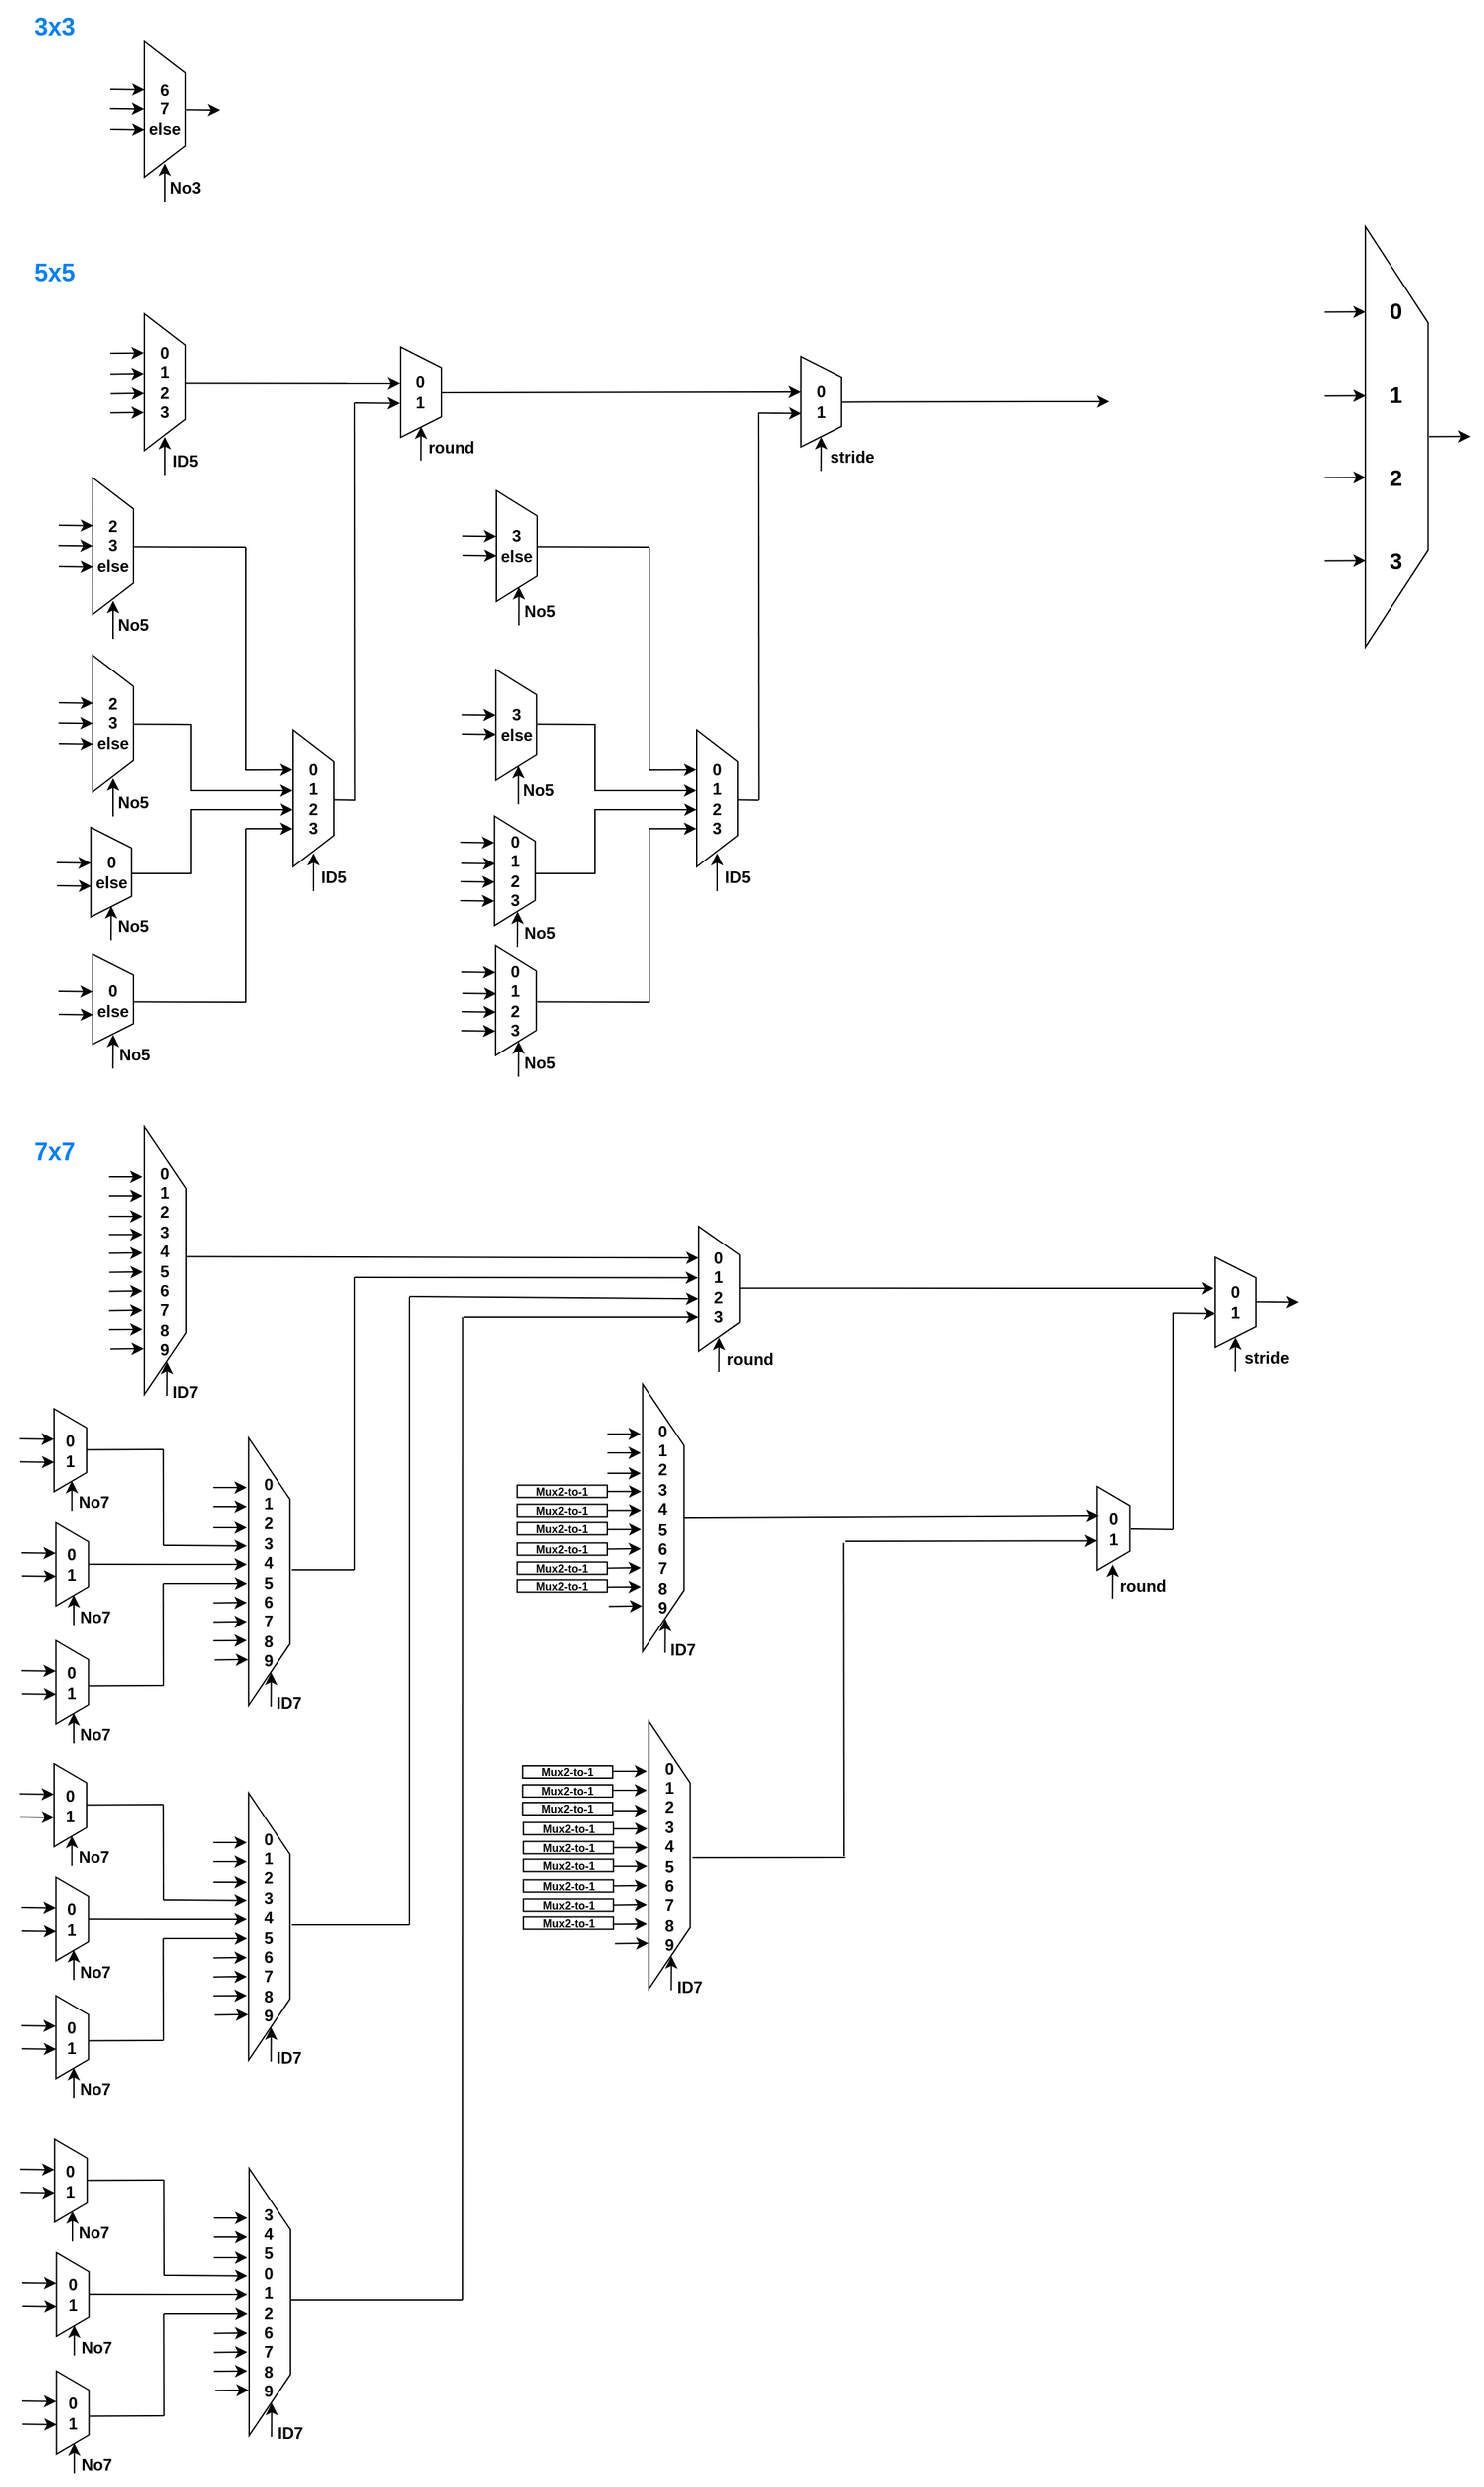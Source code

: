 <mxfile version="12.8.1" type="device"><diagram id="hMqeBMwmUTAcOS-fDRyK" name="第1頁"><mxGraphModel dx="523" dy="543" grid="1" gridSize="10" guides="1" tooltips="1" connect="1" arrows="1" fold="1" page="1" pageScale="1" pageWidth="1169" pageHeight="827" math="0" shadow="0"><root><mxCell id="0"/><mxCell id="1" parent="0"/><mxCell id="Apkrhck1yquBdTmV4J6o-1" value="" style="verticalLabelPosition=bottom;verticalAlign=top;html=1;shape=trapezoid;perimeter=trapezoidPerimeter;whiteSpace=wrap;size=0.23;arcSize=10;flipV=1;rotation=-90;" parent="1" vertex="1"><mxGeometry x="890" y="306.74" width="308.12" height="46.25" as="geometry"/></mxCell><mxCell id="Apkrhck1yquBdTmV4J6o-2" value="0&lt;br style=&quot;font-size: 17px;&quot;&gt;&lt;br style=&quot;font-size: 17px;&quot;&gt;&lt;br style=&quot;font-size: 17px;&quot;&gt;1&lt;br style=&quot;font-size: 17px;&quot;&gt;&lt;br style=&quot;font-size: 17px;&quot;&gt;&lt;br style=&quot;font-size: 17px;&quot;&gt;2&lt;br style=&quot;font-size: 17px;&quot;&gt;&lt;br style=&quot;font-size: 17px;&quot;&gt;&lt;br style=&quot;font-size: 17px;&quot;&gt;3" style="text;html=1;strokeColor=none;fillColor=none;align=center;verticalAlign=middle;whiteSpace=wrap;rounded=0;fontStyle=1;fontSize=17;" parent="1" vertex="1"><mxGeometry x="1026.81" y="235" width="32.5" height="190" as="geometry"/></mxCell><mxCell id="Apkrhck1yquBdTmV4J6o-3" value="" style="endArrow=classic;html=1;fontSize=17;entryX=0.796;entryY=0.996;entryDx=0;entryDy=0;entryPerimeter=0;" parent="1" target="Apkrhck1yquBdTmV4J6o-1" edge="1"><mxGeometry width="50" height="50" relative="1" as="geometry"><mxPoint x="990.93" y="238.74" as="sourcePoint"/><mxPoint x="770.93" y="246.74" as="targetPoint"/></mxGeometry></mxCell><mxCell id="Apkrhck1yquBdTmV4J6o-4" value="" style="endArrow=classic;html=1;fontSize=17;entryX=0.796;entryY=0.996;entryDx=0;entryDy=0;entryPerimeter=0;" parent="1" edge="1"><mxGeometry width="50" height="50" relative="1" as="geometry"><mxPoint x="990.93" y="299.82" as="sourcePoint"/><mxPoint x="1021.12" y="299.741" as="targetPoint"/></mxGeometry></mxCell><mxCell id="Apkrhck1yquBdTmV4J6o-5" value="" style="endArrow=classic;html=1;fontSize=17;entryX=0.796;entryY=0.996;entryDx=0;entryDy=0;entryPerimeter=0;" parent="1" edge="1"><mxGeometry width="50" height="50" relative="1" as="geometry"><mxPoint x="990.93" y="359.82" as="sourcePoint"/><mxPoint x="1021.12" y="359.741" as="targetPoint"/></mxGeometry></mxCell><mxCell id="Apkrhck1yquBdTmV4J6o-6" value="" style="endArrow=classic;html=1;fontSize=17;entryX=0.796;entryY=0.996;entryDx=0;entryDy=0;entryPerimeter=0;" parent="1" edge="1"><mxGeometry width="50" height="50" relative="1" as="geometry"><mxPoint x="990.93" y="420.82" as="sourcePoint"/><mxPoint x="1021.12" y="420.741" as="targetPoint"/></mxGeometry></mxCell><mxCell id="Apkrhck1yquBdTmV4J6o-7" value="" style="endArrow=classic;html=1;fontSize=17;entryX=0.796;entryY=0.996;entryDx=0;entryDy=0;entryPerimeter=0;" parent="1" edge="1"><mxGeometry width="50" height="50" relative="1" as="geometry"><mxPoint x="1068.0" y="329.73" as="sourcePoint"/><mxPoint x="1098.19" y="329.651" as="targetPoint"/></mxGeometry></mxCell><mxCell id="Apkrhck1yquBdTmV4J6o-8" value="" style="verticalLabelPosition=bottom;verticalAlign=top;html=1;shape=trapezoid;perimeter=trapezoidPerimeter;whiteSpace=wrap;size=0.23;arcSize=10;flipV=1;rotation=-90;" parent="1" vertex="1"><mxGeometry x="91" y="75" width="100" height="30" as="geometry"/></mxCell><mxCell id="Apkrhck1yquBdTmV4J6o-9" value="&lt;span style=&quot;font-size: 12px&quot;&gt;6&lt;br style=&quot;font-size: 12px&quot;&gt;7&lt;br style=&quot;font-size: 12px&quot;&gt;else&lt;br style=&quot;font-size: 12px&quot;&gt;&lt;/span&gt;" style="text;html=1;strokeColor=none;fillColor=none;align=center;verticalAlign=middle;whiteSpace=wrap;rounded=0;fontStyle=1;fontSize=12;" parent="1" vertex="1"><mxGeometry x="127.88" y="50" width="26.25" height="80" as="geometry"/></mxCell><mxCell id="Apkrhck1yquBdTmV4J6o-10" value="" style="endArrow=classic;html=1;fontSize=17;entryX=0.647;entryY=0.996;entryDx=0;entryDy=0;entryPerimeter=0;" parent="1" target="Apkrhck1yquBdTmV4J6o-8" edge="1"><mxGeometry width="50" height="50" relative="1" as="geometry"><mxPoint x="101" y="75" as="sourcePoint"/><mxPoint x="121.19" y="75.001" as="targetPoint"/></mxGeometry></mxCell><mxCell id="Apkrhck1yquBdTmV4J6o-11" value="" style="endArrow=classic;html=1;fontSize=17;entryX=0.647;entryY=0.996;entryDx=0;entryDy=0;entryPerimeter=0;" parent="1" edge="1"><mxGeometry width="50" height="50" relative="1" as="geometry"><mxPoint x="100.76" y="89.85" as="sourcePoint"/><mxPoint x="125.88" y="90.15" as="targetPoint"/></mxGeometry></mxCell><mxCell id="Apkrhck1yquBdTmV4J6o-12" value="" style="endArrow=classic;html=1;fontSize=17;entryX=0.647;entryY=0.996;entryDx=0;entryDy=0;entryPerimeter=0;" parent="1" edge="1"><mxGeometry width="50" height="50" relative="1" as="geometry"><mxPoint x="101" y="105.0" as="sourcePoint"/><mxPoint x="126.12" y="105.3" as="targetPoint"/></mxGeometry></mxCell><mxCell id="Apkrhck1yquBdTmV4J6o-13" value="" style="endArrow=classic;html=1;fontSize=17;entryX=0.647;entryY=0.996;entryDx=0;entryDy=0;entryPerimeter=0;" parent="1" edge="1"><mxGeometry width="50" height="50" relative="1" as="geometry"><mxPoint x="156.13" y="90.76" as="sourcePoint"/><mxPoint x="181.25" y="91.06" as="targetPoint"/></mxGeometry></mxCell><mxCell id="Apkrhck1yquBdTmV4J6o-14" value="&lt;font color=&quot;#007fff&quot; style=&quot;font-size: 18px&quot;&gt;3x3&lt;/font&gt;" style="text;html=1;strokeColor=none;fillColor=none;align=center;verticalAlign=middle;whiteSpace=wrap;rounded=0;fontStyle=1;fontSize=12;" parent="1" vertex="1"><mxGeometry x="20" y="10" width="80" height="40" as="geometry"/></mxCell><mxCell id="Apkrhck1yquBdTmV4J6o-15" value="" style="endArrow=classic;html=1;fontSize=17;entryX=0.5;entryY=1;entryDx=0;entryDy=0;" parent="1" target="Apkrhck1yquBdTmV4J6o-9" edge="1"><mxGeometry width="50" height="50" relative="1" as="geometry"><mxPoint x="141" y="158" as="sourcePoint"/><mxPoint x="155.12" y="168.3" as="targetPoint"/></mxGeometry></mxCell><mxCell id="Apkrhck1yquBdTmV4J6o-16" value="&lt;span style=&quot;font-size: 12px&quot;&gt;No3&lt;br style=&quot;font-size: 12px&quot;&gt;&lt;/span&gt;" style="text;html=1;strokeColor=none;fillColor=none;align=center;verticalAlign=middle;whiteSpace=wrap;rounded=0;fontStyle=1;fontSize=12;" parent="1" vertex="1"><mxGeometry x="143" y="138" width="26.25" height="20" as="geometry"/></mxCell><mxCell id="Apkrhck1yquBdTmV4J6o-17" value="&lt;font color=&quot;#007fff&quot; style=&quot;font-size: 18px&quot;&gt;5x5&lt;/font&gt;" style="text;html=1;strokeColor=none;fillColor=none;align=center;verticalAlign=middle;whiteSpace=wrap;rounded=0;fontStyle=1;fontSize=12;" parent="1" vertex="1"><mxGeometry x="20" y="190" width="80" height="40" as="geometry"/></mxCell><mxCell id="Apkrhck1yquBdTmV4J6o-18" value="" style="verticalLabelPosition=bottom;verticalAlign=top;html=1;shape=trapezoid;perimeter=trapezoidPerimeter;whiteSpace=wrap;size=0.23;arcSize=10;flipV=1;rotation=-90;" parent="1" vertex="1"><mxGeometry x="91.01" y="275" width="100" height="30" as="geometry"/></mxCell><mxCell id="Apkrhck1yquBdTmV4J6o-19" value="&lt;span style=&quot;font-size: 12px&quot;&gt;0&lt;br&gt;1&lt;br&gt;2&lt;br&gt;3&lt;br style=&quot;font-size: 12px&quot;&gt;&lt;/span&gt;" style="text;html=1;strokeColor=none;fillColor=none;align=center;verticalAlign=middle;whiteSpace=wrap;rounded=0;fontStyle=1;fontSize=12;" parent="1" vertex="1"><mxGeometry x="127.89" y="250" width="26.25" height="80" as="geometry"/></mxCell><mxCell id="Apkrhck1yquBdTmV4J6o-20" value="" style="endArrow=classic;html=1;fontSize=17;entryX=0.712;entryY=1.012;entryDx=0;entryDy=0;entryPerimeter=0;" parent="1" target="Apkrhck1yquBdTmV4J6o-18" edge="1"><mxGeometry width="50" height="50" relative="1" as="geometry"><mxPoint x="101" y="269" as="sourcePoint"/><mxPoint x="121.2" y="275.001" as="targetPoint"/></mxGeometry></mxCell><mxCell id="Apkrhck1yquBdTmV4J6o-23" value="" style="endArrow=classic;html=1;fontSize=17;endFill=1;entryX=0.599;entryY=1.011;entryDx=0;entryDy=0;entryPerimeter=0;" parent="1" target="Apkrhck1yquBdTmV4J6o-80" edge="1"><mxGeometry width="50" height="50" relative="1" as="geometry"><mxPoint x="156.14" y="290.76" as="sourcePoint"/><mxPoint x="310" y="291" as="targetPoint"/></mxGeometry></mxCell><mxCell id="Apkrhck1yquBdTmV4J6o-24" value="" style="endArrow=classic;html=1;fontSize=17;entryX=0.5;entryY=1;entryDx=0;entryDy=0;" parent="1" target="Apkrhck1yquBdTmV4J6o-19" edge="1"><mxGeometry width="50" height="50" relative="1" as="geometry"><mxPoint x="141.01" y="358" as="sourcePoint"/><mxPoint x="155.13" y="368.3" as="targetPoint"/></mxGeometry></mxCell><mxCell id="Apkrhck1yquBdTmV4J6o-25" value="&lt;span style=&quot;font-size: 12px&quot;&gt;ID5&lt;br style=&quot;font-size: 12px&quot;&gt;&lt;/span&gt;" style="text;html=1;strokeColor=none;fillColor=none;align=center;verticalAlign=middle;whiteSpace=wrap;rounded=0;fontStyle=1;fontSize=12;" parent="1" vertex="1"><mxGeometry x="143.01" y="338" width="26.25" height="20" as="geometry"/></mxCell><mxCell id="Apkrhck1yquBdTmV4J6o-26" value="" style="endArrow=classic;html=1;fontSize=17;entryX=0.712;entryY=1.012;entryDx=0;entryDy=0;entryPerimeter=0;" parent="1" edge="1"><mxGeometry width="50" height="50" relative="1" as="geometry"><mxPoint x="101.0" y="284.2" as="sourcePoint"/><mxPoint x="125.65" y="284" as="targetPoint"/></mxGeometry></mxCell><mxCell id="Apkrhck1yquBdTmV4J6o-27" value="" style="endArrow=classic;html=1;fontSize=17;entryX=0.712;entryY=1.012;entryDx=0;entryDy=0;entryPerimeter=0;" parent="1" edge="1"><mxGeometry width="50" height="50" relative="1" as="geometry"><mxPoint x="101.23" y="298.2" as="sourcePoint"/><mxPoint x="125.88" y="298.0" as="targetPoint"/></mxGeometry></mxCell><mxCell id="Apkrhck1yquBdTmV4J6o-28" value="" style="endArrow=classic;html=1;fontSize=17;entryX=0.712;entryY=1.012;entryDx=0;entryDy=0;entryPerimeter=0;" parent="1" edge="1"><mxGeometry width="50" height="50" relative="1" as="geometry"><mxPoint x="101.0" y="312.2" as="sourcePoint"/><mxPoint x="125.65" y="312.0" as="targetPoint"/></mxGeometry></mxCell><mxCell id="Apkrhck1yquBdTmV4J6o-29" value="" style="verticalLabelPosition=bottom;verticalAlign=top;html=1;shape=trapezoid;perimeter=trapezoidPerimeter;whiteSpace=wrap;size=0.23;arcSize=10;flipV=1;rotation=-90;" parent="1" vertex="1"><mxGeometry x="200" y="580" width="100" height="30" as="geometry"/></mxCell><mxCell id="Apkrhck1yquBdTmV4J6o-30" value="&lt;span style=&quot;font-size: 12px&quot;&gt;0&lt;br&gt;1&lt;br&gt;2&lt;br&gt;3&lt;br style=&quot;font-size: 12px&quot;&gt;&lt;/span&gt;" style="text;html=1;strokeColor=none;fillColor=none;align=center;verticalAlign=middle;whiteSpace=wrap;rounded=0;fontStyle=1;fontSize=12;" parent="1" vertex="1"><mxGeometry x="236.88" y="555" width="26.25" height="80" as="geometry"/></mxCell><mxCell id="Apkrhck1yquBdTmV4J6o-31" value="" style="endArrow=classic;html=1;fontSize=17;entryX=0.712;entryY=1.012;entryDx=0;entryDy=0;entryPerimeter=0;" parent="1" target="Apkrhck1yquBdTmV4J6o-29" edge="1"><mxGeometry width="50" height="50" relative="1" as="geometry"><mxPoint x="200" y="574" as="sourcePoint"/><mxPoint x="230.19" y="580.001" as="targetPoint"/></mxGeometry></mxCell><mxCell id="Apkrhck1yquBdTmV4J6o-32" value="" style="endArrow=none;html=1;fontSize=17;endFill=0;" parent="1" edge="1"><mxGeometry width="50" height="50" relative="1" as="geometry"><mxPoint x="265.13" y="595.76" as="sourcePoint"/><mxPoint x="280" y="596" as="targetPoint"/></mxGeometry></mxCell><mxCell id="Apkrhck1yquBdTmV4J6o-33" value="" style="endArrow=classic;html=1;fontSize=17;entryX=0.5;entryY=1;entryDx=0;entryDy=0;" parent="1" target="Apkrhck1yquBdTmV4J6o-30" edge="1"><mxGeometry width="50" height="50" relative="1" as="geometry"><mxPoint x="250" y="663" as="sourcePoint"/><mxPoint x="264.12" y="673.3" as="targetPoint"/></mxGeometry></mxCell><mxCell id="Apkrhck1yquBdTmV4J6o-34" value="&lt;span style=&quot;font-size: 12px&quot;&gt;ID5&lt;br style=&quot;font-size: 12px&quot;&gt;&lt;/span&gt;" style="text;html=1;strokeColor=none;fillColor=none;align=center;verticalAlign=middle;whiteSpace=wrap;rounded=0;fontStyle=1;fontSize=12;" parent="1" vertex="1"><mxGeometry x="252" y="643" width="26.25" height="20" as="geometry"/></mxCell><mxCell id="Apkrhck1yquBdTmV4J6o-35" value="" style="endArrow=classic;html=1;fontSize=17;entryX=0.712;entryY=1.012;entryDx=0;entryDy=0;entryPerimeter=0;" parent="1" edge="1"><mxGeometry width="50" height="50" relative="1" as="geometry"><mxPoint x="160" y="589" as="sourcePoint"/><mxPoint x="234.64" y="589" as="targetPoint"/></mxGeometry></mxCell><mxCell id="Apkrhck1yquBdTmV4J6o-36" value="" style="endArrow=classic;html=1;fontSize=17;entryX=0.712;entryY=1.012;entryDx=0;entryDy=0;entryPerimeter=0;" parent="1" edge="1"><mxGeometry width="50" height="50" relative="1" as="geometry"><mxPoint x="160" y="603" as="sourcePoint"/><mxPoint x="234.87" y="603" as="targetPoint"/></mxGeometry></mxCell><mxCell id="Apkrhck1yquBdTmV4J6o-37" value="" style="endArrow=classic;html=1;fontSize=17;entryX=0.712;entryY=1.012;entryDx=0;entryDy=0;entryPerimeter=0;" parent="1" edge="1"><mxGeometry width="50" height="50" relative="1" as="geometry"><mxPoint x="200" y="617" as="sourcePoint"/><mxPoint x="234.64" y="617" as="targetPoint"/></mxGeometry></mxCell><mxCell id="Apkrhck1yquBdTmV4J6o-38" value="" style="verticalLabelPosition=bottom;verticalAlign=top;html=1;shape=trapezoid;perimeter=trapezoidPerimeter;whiteSpace=wrap;size=0.23;arcSize=10;flipV=1;rotation=-90;" parent="1" vertex="1"><mxGeometry x="53.01" y="395" width="100" height="30" as="geometry"/></mxCell><mxCell id="Apkrhck1yquBdTmV4J6o-39" value="&lt;span style=&quot;font-size: 12px&quot;&gt;2&lt;br&gt;3&lt;br style=&quot;font-size: 12px&quot;&gt;else&lt;br style=&quot;font-size: 12px&quot;&gt;&lt;/span&gt;" style="text;html=1;strokeColor=none;fillColor=none;align=center;verticalAlign=middle;whiteSpace=wrap;rounded=0;fontStyle=1;fontSize=12;" parent="1" vertex="1"><mxGeometry x="89.89" y="370" width="26.25" height="80" as="geometry"/></mxCell><mxCell id="Apkrhck1yquBdTmV4J6o-40" value="" style="endArrow=classic;html=1;fontSize=17;entryX=0.647;entryY=0.996;entryDx=0;entryDy=0;entryPerimeter=0;" parent="1" target="Apkrhck1yquBdTmV4J6o-38" edge="1"><mxGeometry width="50" height="50" relative="1" as="geometry"><mxPoint x="63.01" y="395" as="sourcePoint"/><mxPoint x="83.2" y="395.001" as="targetPoint"/></mxGeometry></mxCell><mxCell id="Apkrhck1yquBdTmV4J6o-41" value="" style="endArrow=classic;html=1;fontSize=17;entryX=0.647;entryY=0.996;entryDx=0;entryDy=0;entryPerimeter=0;" parent="1" edge="1"><mxGeometry width="50" height="50" relative="1" as="geometry"><mxPoint x="62.77" y="409.85" as="sourcePoint"/><mxPoint x="87.89" y="410.15" as="targetPoint"/></mxGeometry></mxCell><mxCell id="Apkrhck1yquBdTmV4J6o-42" value="" style="endArrow=classic;html=1;fontSize=17;entryX=0.647;entryY=0.996;entryDx=0;entryDy=0;entryPerimeter=0;" parent="1" edge="1"><mxGeometry width="50" height="50" relative="1" as="geometry"><mxPoint x="63.01" y="425" as="sourcePoint"/><mxPoint x="88.13" y="425.3" as="targetPoint"/></mxGeometry></mxCell><mxCell id="Apkrhck1yquBdTmV4J6o-43" value="" style="endArrow=none;html=1;fontSize=17;endFill=0;" parent="1" edge="1"><mxGeometry width="50" height="50" relative="1" as="geometry"><mxPoint x="118.14" y="410.76" as="sourcePoint"/><mxPoint x="200" y="411" as="targetPoint"/></mxGeometry></mxCell><mxCell id="Apkrhck1yquBdTmV4J6o-44" value="" style="endArrow=classic;html=1;fontSize=17;entryX=0.5;entryY=1;entryDx=0;entryDy=0;" parent="1" target="Apkrhck1yquBdTmV4J6o-39" edge="1"><mxGeometry width="50" height="50" relative="1" as="geometry"><mxPoint x="103.01" y="478" as="sourcePoint"/><mxPoint x="117.13" y="488.3" as="targetPoint"/></mxGeometry></mxCell><mxCell id="Apkrhck1yquBdTmV4J6o-45" value="&lt;span style=&quot;font-size: 12px&quot;&gt;No5&lt;br style=&quot;font-size: 12px&quot;&gt;&lt;/span&gt;" style="text;html=1;strokeColor=none;fillColor=none;align=center;verticalAlign=middle;whiteSpace=wrap;rounded=0;fontStyle=1;fontSize=12;" parent="1" vertex="1"><mxGeometry x="105.01" y="458" width="26.25" height="20" as="geometry"/></mxCell><mxCell id="Apkrhck1yquBdTmV4J6o-46" value="" style="verticalLabelPosition=bottom;verticalAlign=top;html=1;shape=trapezoid;perimeter=trapezoidPerimeter;whiteSpace=wrap;size=0.23;arcSize=10;flipV=1;rotation=-90;" parent="1" vertex="1"><mxGeometry x="53" y="525" width="100" height="30" as="geometry"/></mxCell><mxCell id="Apkrhck1yquBdTmV4J6o-47" value="&lt;span style=&quot;font-size: 12px&quot;&gt;2&lt;br&gt;3&lt;br style=&quot;font-size: 12px&quot;&gt;else&lt;br style=&quot;font-size: 12px&quot;&gt;&lt;/span&gt;" style="text;html=1;strokeColor=none;fillColor=none;align=center;verticalAlign=middle;whiteSpace=wrap;rounded=0;fontStyle=1;fontSize=12;" parent="1" vertex="1"><mxGeometry x="89.88" y="500" width="26.25" height="80" as="geometry"/></mxCell><mxCell id="Apkrhck1yquBdTmV4J6o-48" value="" style="endArrow=classic;html=1;fontSize=17;entryX=0.647;entryY=0.996;entryDx=0;entryDy=0;entryPerimeter=0;" parent="1" target="Apkrhck1yquBdTmV4J6o-46" edge="1"><mxGeometry width="50" height="50" relative="1" as="geometry"><mxPoint x="63.0" y="525" as="sourcePoint"/><mxPoint x="83.19" y="525.001" as="targetPoint"/></mxGeometry></mxCell><mxCell id="Apkrhck1yquBdTmV4J6o-49" value="" style="endArrow=classic;html=1;fontSize=17;entryX=0.647;entryY=0.996;entryDx=0;entryDy=0;entryPerimeter=0;" parent="1" edge="1"><mxGeometry width="50" height="50" relative="1" as="geometry"><mxPoint x="62.76" y="539.85" as="sourcePoint"/><mxPoint x="87.88" y="540.15" as="targetPoint"/></mxGeometry></mxCell><mxCell id="Apkrhck1yquBdTmV4J6o-50" value="" style="endArrow=classic;html=1;fontSize=17;entryX=0.647;entryY=0.996;entryDx=0;entryDy=0;entryPerimeter=0;" parent="1" edge="1"><mxGeometry width="50" height="50" relative="1" as="geometry"><mxPoint x="63.0" y="555" as="sourcePoint"/><mxPoint x="88.12" y="555.3" as="targetPoint"/></mxGeometry></mxCell><mxCell id="Apkrhck1yquBdTmV4J6o-51" value="" style="endArrow=none;html=1;fontSize=17;endFill=0;" parent="1" edge="1"><mxGeometry width="50" height="50" relative="1" as="geometry"><mxPoint x="118.13" y="540.76" as="sourcePoint"/><mxPoint x="160" y="541" as="targetPoint"/></mxGeometry></mxCell><mxCell id="Apkrhck1yquBdTmV4J6o-52" value="" style="endArrow=classic;html=1;fontSize=17;entryX=0.5;entryY=1;entryDx=0;entryDy=0;" parent="1" target="Apkrhck1yquBdTmV4J6o-47" edge="1"><mxGeometry width="50" height="50" relative="1" as="geometry"><mxPoint x="103.0" y="608" as="sourcePoint"/><mxPoint x="117.12" y="618.3" as="targetPoint"/></mxGeometry></mxCell><mxCell id="Apkrhck1yquBdTmV4J6o-53" value="&lt;span style=&quot;font-size: 12px&quot;&gt;No5&lt;br style=&quot;font-size: 12px&quot;&gt;&lt;/span&gt;" style="text;html=1;strokeColor=none;fillColor=none;align=center;verticalAlign=middle;whiteSpace=wrap;rounded=0;fontStyle=1;fontSize=12;" parent="1" vertex="1"><mxGeometry x="105" y="588" width="26.25" height="20" as="geometry"/></mxCell><mxCell id="Apkrhck1yquBdTmV4J6o-54" value="" style="verticalLabelPosition=bottom;verticalAlign=top;html=1;shape=trapezoid;perimeter=trapezoidPerimeter;whiteSpace=wrap;size=0.23;arcSize=10;flipV=1;rotation=-90;" parent="1" vertex="1"><mxGeometry x="68.69" y="634" width="65.87" height="30" as="geometry"/></mxCell><mxCell id="Apkrhck1yquBdTmV4J6o-55" value="&lt;span style=&quot;font-size: 12px&quot;&gt;0&lt;br style=&quot;font-size: 12px&quot;&gt;else&lt;br style=&quot;font-size: 12px&quot;&gt;&lt;/span&gt;" style="text;html=1;strokeColor=none;fillColor=none;align=center;verticalAlign=middle;whiteSpace=wrap;rounded=0;fontStyle=1;fontSize=12;" parent="1" vertex="1"><mxGeometry x="88.51" y="624" width="26.25" height="50" as="geometry"/></mxCell><mxCell id="Apkrhck1yquBdTmV4J6o-57" value="" style="endArrow=classic;html=1;fontSize=17;entryX=0.647;entryY=0.996;entryDx=0;entryDy=0;entryPerimeter=0;" parent="1" edge="1"><mxGeometry width="50" height="50" relative="1" as="geometry"><mxPoint x="61.38" y="642.0" as="sourcePoint"/><mxPoint x="86.5" y="642.3" as="targetPoint"/></mxGeometry></mxCell><mxCell id="Apkrhck1yquBdTmV4J6o-58" value="" style="endArrow=classic;html=1;fontSize=17;entryX=0.647;entryY=0.996;entryDx=0;entryDy=0;entryPerimeter=0;" parent="1" edge="1"><mxGeometry width="50" height="50" relative="1" as="geometry"><mxPoint x="61.64" y="659" as="sourcePoint"/><mxPoint x="86.76" y="659.3" as="targetPoint"/></mxGeometry></mxCell><mxCell id="Apkrhck1yquBdTmV4J6o-59" value="" style="endArrow=none;html=1;fontSize=17;endFill=0;" parent="1" edge="1"><mxGeometry width="50" height="50" relative="1" as="geometry"><mxPoint x="117" y="650" as="sourcePoint"/><mxPoint x="160.5" y="650" as="targetPoint"/></mxGeometry></mxCell><mxCell id="Apkrhck1yquBdTmV4J6o-60" value="" style="endArrow=classic;html=1;fontSize=17;entryX=0.5;entryY=1;entryDx=0;entryDy=0;" parent="1" target="Apkrhck1yquBdTmV4J6o-55" edge="1"><mxGeometry width="50" height="50" relative="1" as="geometry"><mxPoint x="101.5" y="699" as="sourcePoint"/><mxPoint x="115.75" y="727.3" as="targetPoint"/></mxGeometry></mxCell><mxCell id="Apkrhck1yquBdTmV4J6o-61" value="&lt;span style=&quot;font-size: 12px&quot;&gt;No5&lt;br style=&quot;font-size: 12px&quot;&gt;&lt;/span&gt;" style="text;html=1;strokeColor=none;fillColor=none;align=center;verticalAlign=middle;whiteSpace=wrap;rounded=0;fontStyle=1;fontSize=12;" parent="1" vertex="1"><mxGeometry x="104.64" y="679" width="26.25" height="20" as="geometry"/></mxCell><mxCell id="Apkrhck1yquBdTmV4J6o-62" value="" style="verticalLabelPosition=bottom;verticalAlign=top;html=1;shape=trapezoid;perimeter=trapezoidPerimeter;whiteSpace=wrap;size=0.23;arcSize=10;flipV=1;rotation=-90;" parent="1" vertex="1"><mxGeometry x="70.06" y="727" width="65.87" height="30" as="geometry"/></mxCell><mxCell id="Apkrhck1yquBdTmV4J6o-63" value="&lt;span style=&quot;font-size: 12px&quot;&gt;0&lt;br style=&quot;font-size: 12px&quot;&gt;else&lt;br style=&quot;font-size: 12px&quot;&gt;&lt;/span&gt;" style="text;html=1;strokeColor=none;fillColor=none;align=center;verticalAlign=middle;whiteSpace=wrap;rounded=0;fontStyle=1;fontSize=12;" parent="1" vertex="1"><mxGeometry x="89.88" y="718" width="26.25" height="50" as="geometry"/></mxCell><mxCell id="Apkrhck1yquBdTmV4J6o-64" value="" style="endArrow=classic;html=1;fontSize=17;entryX=0.647;entryY=0.996;entryDx=0;entryDy=0;entryPerimeter=0;" parent="1" edge="1"><mxGeometry width="50" height="50" relative="1" as="geometry"><mxPoint x="62.75" y="736.0" as="sourcePoint"/><mxPoint x="87.87" y="736.3" as="targetPoint"/></mxGeometry></mxCell><mxCell id="Apkrhck1yquBdTmV4J6o-65" value="" style="endArrow=classic;html=1;fontSize=17;entryX=0.647;entryY=0.996;entryDx=0;entryDy=0;entryPerimeter=0;" parent="1" edge="1"><mxGeometry width="50" height="50" relative="1" as="geometry"><mxPoint x="63.01" y="753" as="sourcePoint"/><mxPoint x="88.13" y="753.3" as="targetPoint"/></mxGeometry></mxCell><mxCell id="Apkrhck1yquBdTmV4J6o-66" value="" style="endArrow=none;html=1;fontSize=17;endFill=0;" parent="1" edge="1"><mxGeometry width="50" height="50" relative="1" as="geometry"><mxPoint x="118.13" y="743.76" as="sourcePoint"/><mxPoint x="200" y="744" as="targetPoint"/></mxGeometry></mxCell><mxCell id="Apkrhck1yquBdTmV4J6o-67" value="" style="endArrow=classic;html=1;fontSize=17;entryX=0.5;entryY=1;entryDx=0;entryDy=0;" parent="1" target="Apkrhck1yquBdTmV4J6o-63" edge="1"><mxGeometry width="50" height="50" relative="1" as="geometry"><mxPoint x="102.87" y="793" as="sourcePoint"/><mxPoint x="117.12" y="821.3" as="targetPoint"/></mxGeometry></mxCell><mxCell id="Apkrhck1yquBdTmV4J6o-68" value="&lt;span style=&quot;font-size: 12px&quot;&gt;No5&lt;br style=&quot;font-size: 12px&quot;&gt;&lt;/span&gt;" style="text;html=1;strokeColor=none;fillColor=none;align=center;verticalAlign=middle;whiteSpace=wrap;rounded=0;fontStyle=1;fontSize=12;" parent="1" vertex="1"><mxGeometry x="106.01" y="773" width="26.25" height="20" as="geometry"/></mxCell><mxCell id="Apkrhck1yquBdTmV4J6o-70" value="" style="endArrow=none;html=1;fontSize=17;endFill=0;" parent="1" edge="1"><mxGeometry width="50" height="50" relative="1" as="geometry"><mxPoint x="200" y="411" as="sourcePoint"/><mxPoint x="200" y="574.5" as="targetPoint"/></mxGeometry></mxCell><mxCell id="Apkrhck1yquBdTmV4J6o-71" value="" style="endArrow=none;html=1;fontSize=17;endFill=0;" parent="1" edge="1"><mxGeometry width="50" height="50" relative="1" as="geometry"><mxPoint x="160" y="540.5" as="sourcePoint"/><mxPoint x="160" y="589.5" as="targetPoint"/></mxGeometry></mxCell><mxCell id="Apkrhck1yquBdTmV4J6o-72" value="" style="endArrow=none;html=1;fontSize=17;endFill=0;" parent="1" edge="1"><mxGeometry width="50" height="50" relative="1" as="geometry"><mxPoint x="160" y="602.5" as="sourcePoint"/><mxPoint x="160" y="649.5" as="targetPoint"/></mxGeometry></mxCell><mxCell id="Apkrhck1yquBdTmV4J6o-73" value="" style="endArrow=none;html=1;fontSize=17;endFill=0;" parent="1" edge="1"><mxGeometry width="50" height="50" relative="1" as="geometry"><mxPoint x="200" y="617" as="sourcePoint"/><mxPoint x="200" y="744.5" as="targetPoint"/></mxGeometry></mxCell><mxCell id="Apkrhck1yquBdTmV4J6o-80" value="" style="verticalLabelPosition=bottom;verticalAlign=top;html=1;shape=trapezoid;perimeter=trapezoidPerimeter;whiteSpace=wrap;size=0.23;arcSize=10;flipV=1;rotation=-90;" parent="1" vertex="1"><mxGeometry x="295.56" y="282.37" width="65.87" height="30" as="geometry"/></mxCell><mxCell id="Apkrhck1yquBdTmV4J6o-81" value="&lt;span style=&quot;font-size: 12px&quot;&gt;0&lt;br style=&quot;font-size: 12px&quot;&gt;1&lt;br style=&quot;font-size: 12px&quot;&gt;&lt;/span&gt;" style="text;html=1;strokeColor=none;fillColor=none;align=center;verticalAlign=middle;whiteSpace=wrap;rounded=0;fontStyle=1;fontSize=12;" parent="1" vertex="1"><mxGeometry x="315.38" y="272.37" width="26.25" height="50" as="geometry"/></mxCell><mxCell id="Apkrhck1yquBdTmV4J6o-83" value="" style="endArrow=classic;html=1;fontSize=17;entryX=0.647;entryY=0.996;entryDx=0;entryDy=0;entryPerimeter=0;" parent="1" edge="1"><mxGeometry width="50" height="50" relative="1" as="geometry"><mxPoint x="280" y="305.01" as="sourcePoint"/><mxPoint x="313" y="305.31" as="targetPoint"/></mxGeometry></mxCell><mxCell id="Apkrhck1yquBdTmV4J6o-85" value="" style="endArrow=classic;html=1;fontSize=17;entryX=0.5;entryY=1;entryDx=0;entryDy=0;" parent="1" target="Apkrhck1yquBdTmV4J6o-81" edge="1"><mxGeometry width="50" height="50" relative="1" as="geometry"><mxPoint x="328.37" y="347.37" as="sourcePoint"/><mxPoint x="342.62" y="375.67" as="targetPoint"/></mxGeometry></mxCell><mxCell id="Apkrhck1yquBdTmV4J6o-86" value="&lt;span style=&quot;font-size: 12px&quot;&gt;round&lt;br style=&quot;font-size: 12px&quot;&gt;&lt;/span&gt;" style="text;html=1;strokeColor=none;fillColor=none;align=center;verticalAlign=middle;whiteSpace=wrap;rounded=0;fontStyle=1;fontSize=12;" parent="1" vertex="1"><mxGeometry x="338.18" y="328" width="26.25" height="20" as="geometry"/></mxCell><mxCell id="Apkrhck1yquBdTmV4J6o-87" value="" style="endArrow=none;html=1;fontSize=17;endFill=0;" parent="1" edge="1"><mxGeometry width="50" height="50" relative="1" as="geometry"><mxPoint x="280" y="305" as="sourcePoint"/><mxPoint x="280.25" y="596.5" as="targetPoint"/></mxGeometry></mxCell><mxCell id="Apkrhck1yquBdTmV4J6o-92" value="" style="verticalLabelPosition=bottom;verticalAlign=top;html=1;shape=trapezoid;perimeter=trapezoidPerimeter;whiteSpace=wrap;size=0.23;arcSize=10;flipV=1;rotation=-90;" parent="1" vertex="1"><mxGeometry x="496" y="580" width="100" height="30" as="geometry"/></mxCell><mxCell id="Apkrhck1yquBdTmV4J6o-93" value="&lt;span style=&quot;font-size: 12px&quot;&gt;0&lt;br&gt;1&lt;br&gt;2&lt;br&gt;3&lt;br style=&quot;font-size: 12px&quot;&gt;&lt;/span&gt;" style="text;html=1;strokeColor=none;fillColor=none;align=center;verticalAlign=middle;whiteSpace=wrap;rounded=0;fontStyle=1;fontSize=12;" parent="1" vertex="1"><mxGeometry x="532.88" y="555" width="26.25" height="80" as="geometry"/></mxCell><mxCell id="Apkrhck1yquBdTmV4J6o-94" value="" style="endArrow=classic;html=1;fontSize=17;entryX=0.712;entryY=1.012;entryDx=0;entryDy=0;entryPerimeter=0;" parent="1" target="Apkrhck1yquBdTmV4J6o-92" edge="1"><mxGeometry width="50" height="50" relative="1" as="geometry"><mxPoint x="496" y="574" as="sourcePoint"/><mxPoint x="526.19" y="580.001" as="targetPoint"/></mxGeometry></mxCell><mxCell id="Apkrhck1yquBdTmV4J6o-95" value="" style="endArrow=none;html=1;fontSize=17;endFill=0;" parent="1" edge="1"><mxGeometry width="50" height="50" relative="1" as="geometry"><mxPoint x="561.13" y="595.76" as="sourcePoint"/><mxPoint x="576" y="596" as="targetPoint"/></mxGeometry></mxCell><mxCell id="Apkrhck1yquBdTmV4J6o-96" value="" style="endArrow=classic;html=1;fontSize=17;entryX=0.5;entryY=1;entryDx=0;entryDy=0;" parent="1" target="Apkrhck1yquBdTmV4J6o-93" edge="1"><mxGeometry width="50" height="50" relative="1" as="geometry"><mxPoint x="546" y="663" as="sourcePoint"/><mxPoint x="560.12" y="673.3" as="targetPoint"/></mxGeometry></mxCell><mxCell id="Apkrhck1yquBdTmV4J6o-97" value="&lt;span style=&quot;font-size: 12px&quot;&gt;ID5&lt;br style=&quot;font-size: 12px&quot;&gt;&lt;/span&gt;" style="text;html=1;strokeColor=none;fillColor=none;align=center;verticalAlign=middle;whiteSpace=wrap;rounded=0;fontStyle=1;fontSize=12;" parent="1" vertex="1"><mxGeometry x="548" y="643" width="26.25" height="20" as="geometry"/></mxCell><mxCell id="Apkrhck1yquBdTmV4J6o-98" value="" style="endArrow=classic;html=1;fontSize=17;entryX=0.712;entryY=1.012;entryDx=0;entryDy=0;entryPerimeter=0;" parent="1" edge="1"><mxGeometry width="50" height="50" relative="1" as="geometry"><mxPoint x="456" y="589" as="sourcePoint"/><mxPoint x="530.64" y="589" as="targetPoint"/></mxGeometry></mxCell><mxCell id="Apkrhck1yquBdTmV4J6o-99" value="" style="endArrow=classic;html=1;fontSize=17;entryX=0.712;entryY=1.012;entryDx=0;entryDy=0;entryPerimeter=0;" parent="1" edge="1"><mxGeometry width="50" height="50" relative="1" as="geometry"><mxPoint x="456" y="603" as="sourcePoint"/><mxPoint x="530.87" y="603" as="targetPoint"/></mxGeometry></mxCell><mxCell id="Apkrhck1yquBdTmV4J6o-100" value="" style="endArrow=classic;html=1;fontSize=17;entryX=0.712;entryY=1.012;entryDx=0;entryDy=0;entryPerimeter=0;" parent="1" edge="1"><mxGeometry width="50" height="50" relative="1" as="geometry"><mxPoint x="496" y="617" as="sourcePoint"/><mxPoint x="530.64" y="617" as="targetPoint"/></mxGeometry></mxCell><mxCell id="Apkrhck1yquBdTmV4J6o-101" value="" style="verticalLabelPosition=bottom;verticalAlign=top;html=1;shape=trapezoid;perimeter=trapezoidPerimeter;whiteSpace=wrap;size=0.23;arcSize=10;flipV=1;rotation=-90;" parent="1" vertex="1"><mxGeometry x="358.52" y="395" width="80.99" height="30" as="geometry"/></mxCell><mxCell id="Apkrhck1yquBdTmV4J6o-102" value="&lt;span style=&quot;font-size: 12px&quot;&gt;3&lt;br style=&quot;font-size: 12px&quot;&gt;else&lt;br style=&quot;font-size: 12px&quot;&gt;&lt;/span&gt;" style="text;html=1;strokeColor=none;fillColor=none;align=center;verticalAlign=middle;whiteSpace=wrap;rounded=0;fontStyle=1;fontSize=12;" parent="1" vertex="1"><mxGeometry x="385.89" y="370" width="26.25" height="80" as="geometry"/></mxCell><mxCell id="Apkrhck1yquBdTmV4J6o-104" value="" style="endArrow=classic;html=1;fontSize=17;entryX=0.647;entryY=0.996;entryDx=0;entryDy=0;entryPerimeter=0;" parent="1" edge="1"><mxGeometry width="50" height="50" relative="1" as="geometry"><mxPoint x="358.77" y="402.85" as="sourcePoint"/><mxPoint x="383.89" y="403.15" as="targetPoint"/></mxGeometry></mxCell><mxCell id="Apkrhck1yquBdTmV4J6o-105" value="" style="endArrow=classic;html=1;fontSize=17;entryX=0.647;entryY=0.996;entryDx=0;entryDy=0;entryPerimeter=0;" parent="1" edge="1"><mxGeometry width="50" height="50" relative="1" as="geometry"><mxPoint x="359.01" y="417" as="sourcePoint"/><mxPoint x="384.13" y="417.3" as="targetPoint"/></mxGeometry></mxCell><mxCell id="Apkrhck1yquBdTmV4J6o-106" value="" style="endArrow=none;html=1;fontSize=17;endFill=0;" parent="1" edge="1"><mxGeometry width="50" height="50" relative="1" as="geometry"><mxPoint x="414.14" y="410.76" as="sourcePoint"/><mxPoint x="496" y="411" as="targetPoint"/></mxGeometry></mxCell><mxCell id="Apkrhck1yquBdTmV4J6o-107" value="" style="endArrow=classic;html=1;fontSize=17;entryX=0.5;entryY=1;entryDx=0;entryDy=0;" parent="1" edge="1"><mxGeometry width="50" height="50" relative="1" as="geometry"><mxPoint x="400.64" y="468" as="sourcePoint"/><mxPoint x="400.645" y="440" as="targetPoint"/></mxGeometry></mxCell><mxCell id="Apkrhck1yquBdTmV4J6o-108" value="&lt;span style=&quot;font-size: 12px&quot;&gt;No5&lt;br style=&quot;font-size: 12px&quot;&gt;&lt;/span&gt;" style="text;html=1;strokeColor=none;fillColor=none;align=center;verticalAlign=middle;whiteSpace=wrap;rounded=0;fontStyle=1;fontSize=12;" parent="1" vertex="1"><mxGeometry x="402.64" y="448" width="26.25" height="20" as="geometry"/></mxCell><mxCell id="Apkrhck1yquBdTmV4J6o-114" value="" style="endArrow=none;html=1;fontSize=17;endFill=0;" parent="1" edge="1"><mxGeometry width="50" height="50" relative="1" as="geometry"><mxPoint x="414.13" y="540.76" as="sourcePoint"/><mxPoint x="456" y="541" as="targetPoint"/></mxGeometry></mxCell><mxCell id="Apkrhck1yquBdTmV4J6o-117" value="" style="verticalLabelPosition=bottom;verticalAlign=top;html=1;shape=trapezoid;perimeter=trapezoidPerimeter;whiteSpace=wrap;size=0.23;arcSize=10;flipV=1;rotation=-90;" parent="1" vertex="1"><mxGeometry x="357.35" y="633" width="80.56" height="30" as="geometry"/></mxCell><mxCell id="Apkrhck1yquBdTmV4J6o-118" value="&lt;span style=&quot;font-size: 12px&quot;&gt;0&lt;br style=&quot;font-size: 12px&quot;&gt;1&lt;br&gt;2&lt;br&gt;3&lt;br style=&quot;font-size: 12px&quot;&gt;&lt;/span&gt;" style="text;html=1;strokeColor=none;fillColor=none;align=center;verticalAlign=middle;whiteSpace=wrap;rounded=0;fontStyle=1;fontSize=12;" parent="1" vertex="1"><mxGeometry x="384.51" y="623" width="26.25" height="50" as="geometry"/></mxCell><mxCell id="Apkrhck1yquBdTmV4J6o-119" value="" style="endArrow=classic;html=1;fontSize=17;entryX=0.647;entryY=0.996;entryDx=0;entryDy=0;entryPerimeter=0;" parent="1" edge="1"><mxGeometry width="50" height="50" relative="1" as="geometry"><mxPoint x="357.35" y="627" as="sourcePoint"/><mxPoint x="382.47" y="627.3" as="targetPoint"/></mxGeometry></mxCell><mxCell id="Apkrhck1yquBdTmV4J6o-120" value="" style="endArrow=classic;html=1;fontSize=17;entryX=0.647;entryY=0.996;entryDx=0;entryDy=0;entryPerimeter=0;" parent="1" edge="1"><mxGeometry width="50" height="50" relative="1" as="geometry"><mxPoint x="357.64" y="656" as="sourcePoint"/><mxPoint x="382.76" y="656.3" as="targetPoint"/></mxGeometry></mxCell><mxCell id="Apkrhck1yquBdTmV4J6o-121" value="" style="endArrow=none;html=1;fontSize=17;endFill=0;" parent="1" edge="1"><mxGeometry width="50" height="50" relative="1" as="geometry"><mxPoint x="413" y="650" as="sourcePoint"/><mxPoint x="456.5" y="650" as="targetPoint"/></mxGeometry></mxCell><mxCell id="Apkrhck1yquBdTmV4J6o-122" value="" style="endArrow=classic;html=1;fontSize=17;entryX=0.5;entryY=1;entryDx=0;entryDy=0;" parent="1" edge="1"><mxGeometry width="50" height="50" relative="1" as="geometry"><mxPoint x="399.5" y="704" as="sourcePoint"/><mxPoint x="399.635" y="678" as="targetPoint"/></mxGeometry></mxCell><mxCell id="Apkrhck1yquBdTmV4J6o-123" value="&lt;span style=&quot;font-size: 12px&quot;&gt;No5&lt;br style=&quot;font-size: 12px&quot;&gt;&lt;/span&gt;" style="text;html=1;strokeColor=none;fillColor=none;align=center;verticalAlign=middle;whiteSpace=wrap;rounded=0;fontStyle=1;fontSize=12;" parent="1" vertex="1"><mxGeometry x="402.64" y="684" width="26.25" height="20" as="geometry"/></mxCell><mxCell id="Apkrhck1yquBdTmV4J6o-128" value="" style="endArrow=none;html=1;fontSize=17;endFill=0;" parent="1" edge="1"><mxGeometry width="50" height="50" relative="1" as="geometry"><mxPoint x="414.13" y="743.76" as="sourcePoint"/><mxPoint x="496" y="744" as="targetPoint"/></mxGeometry></mxCell><mxCell id="Apkrhck1yquBdTmV4J6o-131" value="" style="endArrow=none;html=1;fontSize=17;endFill=0;" parent="1" edge="1"><mxGeometry width="50" height="50" relative="1" as="geometry"><mxPoint x="496" y="411" as="sourcePoint"/><mxPoint x="496" y="574.5" as="targetPoint"/></mxGeometry></mxCell><mxCell id="Apkrhck1yquBdTmV4J6o-132" value="" style="endArrow=none;html=1;fontSize=17;endFill=0;" parent="1" edge="1"><mxGeometry width="50" height="50" relative="1" as="geometry"><mxPoint x="456" y="540.5" as="sourcePoint"/><mxPoint x="456" y="589.5" as="targetPoint"/></mxGeometry></mxCell><mxCell id="Apkrhck1yquBdTmV4J6o-133" value="" style="endArrow=none;html=1;fontSize=17;endFill=0;" parent="1" edge="1"><mxGeometry width="50" height="50" relative="1" as="geometry"><mxPoint x="456" y="602.5" as="sourcePoint"/><mxPoint x="456" y="649.5" as="targetPoint"/></mxGeometry></mxCell><mxCell id="Apkrhck1yquBdTmV4J6o-134" value="" style="endArrow=none;html=1;fontSize=17;endFill=0;" parent="1" edge="1"><mxGeometry width="50" height="50" relative="1" as="geometry"><mxPoint x="496" y="617" as="sourcePoint"/><mxPoint x="496" y="744.5" as="targetPoint"/></mxGeometry></mxCell><mxCell id="Apkrhck1yquBdTmV4J6o-135" value="" style="endArrow=classic;html=1;fontSize=17;entryX=0.647;entryY=0.996;entryDx=0;entryDy=0;entryPerimeter=0;" parent="1" edge="1"><mxGeometry width="50" height="50" relative="1" as="geometry"><mxPoint x="576.25" y="312.37" as="sourcePoint"/><mxPoint x="607.38" y="312.69" as="targetPoint"/></mxGeometry></mxCell><mxCell id="Apkrhck1yquBdTmV4J6o-136" value="" style="endArrow=none;html=1;fontSize=17;endFill=0;" parent="1" edge="1"><mxGeometry width="50" height="50" relative="1" as="geometry"><mxPoint x="576" y="312" as="sourcePoint"/><mxPoint x="576.25" y="596" as="targetPoint"/></mxGeometry></mxCell><mxCell id="Apkrhck1yquBdTmV4J6o-137" value="" style="verticalLabelPosition=bottom;verticalAlign=top;html=1;shape=trapezoid;perimeter=trapezoidPerimeter;whiteSpace=wrap;size=0.23;arcSize=10;flipV=1;rotation=-90;" parent="1" vertex="1"><mxGeometry x="589.13" y="289.37" width="65.87" height="30" as="geometry"/></mxCell><mxCell id="Apkrhck1yquBdTmV4J6o-138" value="&lt;span style=&quot;font-size: 12px&quot;&gt;0&lt;br style=&quot;font-size: 12px&quot;&gt;1&lt;br style=&quot;font-size: 12px&quot;&gt;&lt;/span&gt;" style="text;html=1;strokeColor=none;fillColor=none;align=center;verticalAlign=middle;whiteSpace=wrap;rounded=0;fontStyle=1;fontSize=12;" parent="1" vertex="1"><mxGeometry x="608.95" y="279.37" width="26.25" height="50" as="geometry"/></mxCell><mxCell id="Apkrhck1yquBdTmV4J6o-139" value="" style="endArrow=classic;html=1;fontSize=17;endFill=1;" parent="1" edge="1"><mxGeometry width="50" height="50" relative="1" as="geometry"><mxPoint x="637.2" y="304.32" as="sourcePoint"/><mxPoint x="833.33" y="303.95" as="targetPoint"/></mxGeometry></mxCell><mxCell id="Apkrhck1yquBdTmV4J6o-140" value="" style="endArrow=classic;html=1;fontSize=17;entryX=0.5;entryY=1;entryDx=0;entryDy=0;" parent="1" edge="1"><mxGeometry width="50" height="50" relative="1" as="geometry"><mxPoint x="621.84" y="355" as="sourcePoint"/><mxPoint x="621.975" y="330.0" as="targetPoint"/></mxGeometry></mxCell><mxCell id="Apkrhck1yquBdTmV4J6o-141" value="&lt;span style=&quot;font-size: 12px&quot;&gt;stride&lt;br style=&quot;font-size: 12px&quot;&gt;&lt;/span&gt;" style="text;html=1;strokeColor=none;fillColor=none;align=center;verticalAlign=middle;whiteSpace=wrap;rounded=0;fontStyle=1;fontSize=12;" parent="1" vertex="1"><mxGeometry x="631.75" y="335" width="26.25" height="20" as="geometry"/></mxCell><mxCell id="Apkrhck1yquBdTmV4J6o-142" value="" style="endArrow=classic;html=1;fontSize=17;endFill=1;" parent="1" edge="1"><mxGeometry width="50" height="50" relative="1" as="geometry"><mxPoint x="344.0" y="297.54" as="sourcePoint"/><mxPoint x="607" y="297" as="targetPoint"/></mxGeometry></mxCell><mxCell id="Apkrhck1yquBdTmV4J6o-147" value="" style="verticalLabelPosition=bottom;verticalAlign=top;html=1;shape=trapezoid;perimeter=trapezoidPerimeter;whiteSpace=wrap;size=0.23;arcSize=10;flipV=1;rotation=-90;" parent="1" vertex="1"><mxGeometry x="358.13" y="526" width="80.99" height="30" as="geometry"/></mxCell><mxCell id="Apkrhck1yquBdTmV4J6o-148" value="&lt;span style=&quot;font-size: 12px&quot;&gt;3&lt;br style=&quot;font-size: 12px&quot;&gt;else&lt;br style=&quot;font-size: 12px&quot;&gt;&lt;/span&gt;" style="text;html=1;strokeColor=none;fillColor=none;align=center;verticalAlign=middle;whiteSpace=wrap;rounded=0;fontStyle=1;fontSize=12;" parent="1" vertex="1"><mxGeometry x="385.5" y="501" width="26.25" height="80" as="geometry"/></mxCell><mxCell id="Apkrhck1yquBdTmV4J6o-149" value="" style="endArrow=classic;html=1;fontSize=17;entryX=0.647;entryY=0.996;entryDx=0;entryDy=0;entryPerimeter=0;" parent="1" edge="1"><mxGeometry width="50" height="50" relative="1" as="geometry"><mxPoint x="358.38" y="533.85" as="sourcePoint"/><mxPoint x="383.5" y="534.15" as="targetPoint"/></mxGeometry></mxCell><mxCell id="Apkrhck1yquBdTmV4J6o-150" value="" style="endArrow=classic;html=1;fontSize=17;entryX=0.647;entryY=0.996;entryDx=0;entryDy=0;entryPerimeter=0;" parent="1" edge="1"><mxGeometry width="50" height="50" relative="1" as="geometry"><mxPoint x="358.62" y="548.0" as="sourcePoint"/><mxPoint x="383.74" y="548.3" as="targetPoint"/></mxGeometry></mxCell><mxCell id="Apkrhck1yquBdTmV4J6o-151" value="" style="endArrow=classic;html=1;fontSize=17;entryX=0.5;entryY=1;entryDx=0;entryDy=0;" parent="1" edge="1"><mxGeometry width="50" height="50" relative="1" as="geometry"><mxPoint x="400.25" y="599.0" as="sourcePoint"/><mxPoint x="400.255" y="571" as="targetPoint"/></mxGeometry></mxCell><mxCell id="Apkrhck1yquBdTmV4J6o-152" value="&lt;span style=&quot;font-size: 12px&quot;&gt;No5&lt;br style=&quot;font-size: 12px&quot;&gt;&lt;/span&gt;" style="text;html=1;strokeColor=none;fillColor=none;align=center;verticalAlign=middle;whiteSpace=wrap;rounded=0;fontStyle=1;fontSize=12;" parent="1" vertex="1"><mxGeometry x="402.25" y="579" width="26.25" height="20" as="geometry"/></mxCell><mxCell id="Apkrhck1yquBdTmV4J6o-155" value="" style="endArrow=classic;html=1;fontSize=17;entryX=0.647;entryY=0.996;entryDx=0;entryDy=0;entryPerimeter=0;" parent="1" edge="1"><mxGeometry width="50" height="50" relative="1" as="geometry"><mxPoint x="358.13" y="642.52" as="sourcePoint"/><mxPoint x="383.25" y="642.82" as="targetPoint"/></mxGeometry></mxCell><mxCell id="Apkrhck1yquBdTmV4J6o-156" value="" style="endArrow=classic;html=1;fontSize=17;entryX=0.647;entryY=0.996;entryDx=0;entryDy=0;entryPerimeter=0;" parent="1" edge="1"><mxGeometry width="50" height="50" relative="1" as="geometry"><mxPoint x="357.35" y="670" as="sourcePoint"/><mxPoint x="382.47" y="670.3" as="targetPoint"/></mxGeometry></mxCell><mxCell id="Apkrhck1yquBdTmV4J6o-157" value="" style="verticalLabelPosition=bottom;verticalAlign=top;html=1;shape=trapezoid;perimeter=trapezoidPerimeter;whiteSpace=wrap;size=0.23;arcSize=10;flipV=1;rotation=-90;" parent="1" vertex="1"><mxGeometry x="358.13" y="728" width="80.56" height="30" as="geometry"/></mxCell><mxCell id="Apkrhck1yquBdTmV4J6o-158" value="&lt;span style=&quot;font-size: 12px&quot;&gt;0&lt;br style=&quot;font-size: 12px&quot;&gt;1&lt;br&gt;2&lt;br&gt;3&lt;br style=&quot;font-size: 12px&quot;&gt;&lt;/span&gt;" style="text;html=1;strokeColor=none;fillColor=none;align=center;verticalAlign=middle;whiteSpace=wrap;rounded=0;fontStyle=1;fontSize=12;" parent="1" vertex="1"><mxGeometry x="385.29" y="718" width="26.25" height="50" as="geometry"/></mxCell><mxCell id="Apkrhck1yquBdTmV4J6o-159" value="" style="endArrow=classic;html=1;fontSize=17;entryX=0.647;entryY=0.996;entryDx=0;entryDy=0;entryPerimeter=0;" parent="1" edge="1"><mxGeometry width="50" height="50" relative="1" as="geometry"><mxPoint x="358.13" y="722" as="sourcePoint"/><mxPoint x="383.25" y="722.3" as="targetPoint"/></mxGeometry></mxCell><mxCell id="Apkrhck1yquBdTmV4J6o-160" value="" style="endArrow=classic;html=1;fontSize=17;entryX=0.647;entryY=0.996;entryDx=0;entryDy=0;entryPerimeter=0;" parent="1" edge="1"><mxGeometry width="50" height="50" relative="1" as="geometry"><mxPoint x="358.42" y="751" as="sourcePoint"/><mxPoint x="383.54" y="751.3" as="targetPoint"/></mxGeometry></mxCell><mxCell id="Apkrhck1yquBdTmV4J6o-161" value="" style="endArrow=classic;html=1;fontSize=17;entryX=0.5;entryY=1;entryDx=0;entryDy=0;" parent="1" edge="1"><mxGeometry width="50" height="50" relative="1" as="geometry"><mxPoint x="400.28" y="799" as="sourcePoint"/><mxPoint x="400.415" y="773" as="targetPoint"/></mxGeometry></mxCell><mxCell id="Apkrhck1yquBdTmV4J6o-162" value="&lt;span style=&quot;font-size: 12px&quot;&gt;No5&lt;br style=&quot;font-size: 12px&quot;&gt;&lt;/span&gt;" style="text;html=1;strokeColor=none;fillColor=none;align=center;verticalAlign=middle;whiteSpace=wrap;rounded=0;fontStyle=1;fontSize=12;" parent="1" vertex="1"><mxGeometry x="403.42" y="779" width="26.25" height="20" as="geometry"/></mxCell><mxCell id="Apkrhck1yquBdTmV4J6o-163" value="" style="endArrow=classic;html=1;fontSize=17;entryX=0.647;entryY=0.996;entryDx=0;entryDy=0;entryPerimeter=0;" parent="1" edge="1"><mxGeometry width="50" height="50" relative="1" as="geometry"><mxPoint x="358.91" y="737.52" as="sourcePoint"/><mxPoint x="384.03" y="737.82" as="targetPoint"/></mxGeometry></mxCell><mxCell id="Apkrhck1yquBdTmV4J6o-164" value="" style="endArrow=classic;html=1;fontSize=17;entryX=0.647;entryY=0.996;entryDx=0;entryDy=0;entryPerimeter=0;" parent="1" edge="1"><mxGeometry width="50" height="50" relative="1" as="geometry"><mxPoint x="358.13" y="765" as="sourcePoint"/><mxPoint x="383.25" y="765.3" as="targetPoint"/></mxGeometry></mxCell><mxCell id="Apkrhck1yquBdTmV4J6o-165" value="&lt;font color=&quot;#007fff&quot; style=&quot;font-size: 18px&quot;&gt;7x7&lt;/font&gt;" style="text;html=1;strokeColor=none;fillColor=none;align=center;verticalAlign=middle;whiteSpace=wrap;rounded=0;fontStyle=1;fontSize=12;" parent="1" vertex="1"><mxGeometry x="20" y="834" width="80" height="40" as="geometry"/></mxCell><mxCell id="Apkrhck1yquBdTmV4J6o-166" value="" style="verticalLabelPosition=bottom;verticalAlign=top;html=1;shape=trapezoid;perimeter=trapezoidPerimeter;whiteSpace=wrap;size=0.23;arcSize=10;flipV=1;rotation=-90;" parent="1" vertex="1"><mxGeometry x="43.25" y="918.27" width="196" height="30.49" as="geometry"/></mxCell><mxCell id="Apkrhck1yquBdTmV4J6o-167" value="&lt;span style=&quot;font-size: 12px&quot;&gt;0&lt;br&gt;1&lt;br&gt;2&lt;br&gt;3&lt;br&gt;4&lt;br&gt;5&lt;br&gt;6&lt;br&gt;7&lt;br&gt;8&lt;br&gt;9&lt;br style=&quot;font-size: 12px&quot;&gt;&lt;/span&gt;" style="text;html=1;strokeColor=none;fillColor=none;align=center;verticalAlign=middle;whiteSpace=wrap;rounded=0;fontStyle=1;fontSize=12;" parent="1" vertex="1"><mxGeometry x="127.89" y="894" width="26.25" height="80" as="geometry"/></mxCell><mxCell id="Apkrhck1yquBdTmV4J6o-169" value="" style="endArrow=classic;html=1;fontSize=17;endFill=1;entryX=-0.074;entryY=0.208;entryDx=0;entryDy=0;entryPerimeter=0;" parent="1" target="Apkrhck1yquBdTmV4J6o-219" edge="1"><mxGeometry width="50" height="50" relative="1" as="geometry"><mxPoint x="156.14" y="930.76" as="sourcePoint"/><mxPoint x="530" y="932" as="targetPoint"/></mxGeometry></mxCell><mxCell id="Apkrhck1yquBdTmV4J6o-171" value="&lt;span style=&quot;font-size: 12px&quot;&gt;ID7&lt;br style=&quot;font-size: 12px&quot;&gt;&lt;/span&gt;" style="text;html=1;strokeColor=none;fillColor=none;align=center;verticalAlign=middle;whiteSpace=wrap;rounded=0;fontStyle=1;fontSize=12;" parent="1" vertex="1"><mxGeometry x="143.01" y="1020" width="26.25" height="20" as="geometry"/></mxCell><mxCell id="Apkrhck1yquBdTmV4J6o-172" value="" style="endArrow=classic;html=1;fontSize=17;entryX=0.712;entryY=1.012;entryDx=0;entryDy=0;entryPerimeter=0;" parent="1" edge="1"><mxGeometry width="50" height="50" relative="1" as="geometry"><mxPoint x="100" y="928.2" as="sourcePoint"/><mxPoint x="124.65" y="928" as="targetPoint"/></mxGeometry></mxCell><mxCell id="Apkrhck1yquBdTmV4J6o-173" value="" style="endArrow=classic;html=1;fontSize=17;entryX=0.712;entryY=1.012;entryDx=0;entryDy=0;entryPerimeter=0;" parent="1" edge="1"><mxGeometry width="50" height="50" relative="1" as="geometry"><mxPoint x="100.23" y="942.2" as="sourcePoint"/><mxPoint x="124.88" y="942" as="targetPoint"/></mxGeometry></mxCell><mxCell id="Apkrhck1yquBdTmV4J6o-174" value="" style="endArrow=classic;html=1;fontSize=17;entryX=0.712;entryY=1.012;entryDx=0;entryDy=0;entryPerimeter=0;" parent="1" edge="1"><mxGeometry width="50" height="50" relative="1" as="geometry"><mxPoint x="100" y="956.2" as="sourcePoint"/><mxPoint x="124.65" y="956" as="targetPoint"/></mxGeometry></mxCell><mxCell id="Apkrhck1yquBdTmV4J6o-218" value="" style="verticalLabelPosition=bottom;verticalAlign=top;html=1;shape=trapezoid;perimeter=trapezoidPerimeter;whiteSpace=wrap;size=0.23;arcSize=10;flipV=1;rotation=-90;" parent="1" vertex="1"><mxGeometry x="501.68" y="939.15" width="91.43" height="30" as="geometry"/></mxCell><mxCell id="Apkrhck1yquBdTmV4J6o-219" value="&lt;span style=&quot;font-size: 12px&quot;&gt;0&lt;br style=&quot;font-size: 12px&quot;&gt;1&lt;br&gt;2&lt;br&gt;3&lt;br style=&quot;font-size: 12px&quot;&gt;&lt;/span&gt;" style="text;html=1;strokeColor=none;fillColor=none;align=center;verticalAlign=middle;whiteSpace=wrap;rounded=0;fontStyle=1;fontSize=12;" parent="1" vertex="1"><mxGeometry x="534.28" y="916.37" width="26.25" height="73.63" as="geometry"/></mxCell><mxCell id="Apkrhck1yquBdTmV4J6o-220" value="" style="endArrow=classic;html=1;fontSize=17;entryX=0.647;entryY=0.996;entryDx=0;entryDy=0;entryPerimeter=0;" parent="1" edge="1"><mxGeometry width="50" height="50" relative="1" as="geometry"><mxPoint x="280" y="946" as="sourcePoint"/><mxPoint x="531.9" y="946.31" as="targetPoint"/></mxGeometry></mxCell><mxCell id="Apkrhck1yquBdTmV4J6o-221" value="" style="endArrow=classic;html=1;fontSize=17;entryX=0.5;entryY=1;entryDx=0;entryDy=0;" parent="1" edge="1"><mxGeometry width="50" height="50" relative="1" as="geometry"><mxPoint x="547.27" y="1015" as="sourcePoint"/><mxPoint x="547.405" y="990" as="targetPoint"/></mxGeometry></mxCell><mxCell id="Apkrhck1yquBdTmV4J6o-222" value="&lt;span style=&quot;font-size: 12px&quot;&gt;round&lt;br style=&quot;font-size: 12px&quot;&gt;&lt;/span&gt;" style="text;html=1;strokeColor=none;fillColor=none;align=center;verticalAlign=middle;whiteSpace=wrap;rounded=0;fontStyle=1;fontSize=12;" parent="1" vertex="1"><mxGeometry x="557.08" y="995.63" width="26.25" height="20" as="geometry"/></mxCell><mxCell id="Apkrhck1yquBdTmV4J6o-223" value="" style="endArrow=none;html=1;fontSize=17;endFill=0;" parent="1" edge="1"><mxGeometry width="50" height="50" relative="1" as="geometry"><mxPoint x="280" y="946" as="sourcePoint"/><mxPoint x="280" y="1160" as="targetPoint"/></mxGeometry></mxCell><mxCell id="Apkrhck1yquBdTmV4J6o-253" value="" style="endArrow=classic;html=1;fontSize=17;entryX=0.647;entryY=0.996;entryDx=0;entryDy=0;entryPerimeter=0;" parent="1" edge="1"><mxGeometry width="50" height="50" relative="1" as="geometry"><mxPoint x="880.25" y="972.15" as="sourcePoint"/><mxPoint x="911.38" y="972.47" as="targetPoint"/></mxGeometry></mxCell><mxCell id="Apkrhck1yquBdTmV4J6o-254" value="" style="endArrow=none;html=1;fontSize=17;endFill=0;" parent="1" edge="1"><mxGeometry width="50" height="50" relative="1" as="geometry"><mxPoint x="880" y="971.78" as="sourcePoint"/><mxPoint x="880" y="1130" as="targetPoint"/></mxGeometry></mxCell><mxCell id="Apkrhck1yquBdTmV4J6o-255" value="" style="verticalLabelPosition=bottom;verticalAlign=top;html=1;shape=trapezoid;perimeter=trapezoidPerimeter;whiteSpace=wrap;size=0.23;arcSize=10;flipV=1;rotation=-90;" parent="1" vertex="1"><mxGeometry x="893.13" y="949.15" width="65.87" height="30" as="geometry"/></mxCell><mxCell id="Apkrhck1yquBdTmV4J6o-256" value="&lt;span style=&quot;font-size: 12px&quot;&gt;0&lt;br style=&quot;font-size: 12px&quot;&gt;1&lt;br style=&quot;font-size: 12px&quot;&gt;&lt;/span&gt;" style="text;html=1;strokeColor=none;fillColor=none;align=center;verticalAlign=middle;whiteSpace=wrap;rounded=0;fontStyle=1;fontSize=12;" parent="1" vertex="1"><mxGeometry x="912.95" y="939.15" width="26.25" height="50" as="geometry"/></mxCell><mxCell id="Apkrhck1yquBdTmV4J6o-258" value="" style="endArrow=classic;html=1;fontSize=17;entryX=0.5;entryY=1;entryDx=0;entryDy=0;" parent="1" edge="1"><mxGeometry width="50" height="50" relative="1" as="geometry"><mxPoint x="925.84" y="1014.78" as="sourcePoint"/><mxPoint x="925.975" y="989.78" as="targetPoint"/></mxGeometry></mxCell><mxCell id="Apkrhck1yquBdTmV4J6o-259" value="&lt;span style=&quot;font-size: 12px&quot;&gt;stride&lt;br style=&quot;font-size: 12px&quot;&gt;&lt;/span&gt;" style="text;html=1;strokeColor=none;fillColor=none;align=center;verticalAlign=middle;whiteSpace=wrap;rounded=0;fontStyle=1;fontSize=12;" parent="1" vertex="1"><mxGeometry x="935.75" y="994.78" width="26.25" height="20" as="geometry"/></mxCell><mxCell id="Apkrhck1yquBdTmV4J6o-277" value="" style="endArrow=classic;html=1;fontSize=17;entryX=0.712;entryY=1.012;entryDx=0;entryDy=0;entryPerimeter=0;" parent="1" edge="1"><mxGeometry width="50" height="50" relative="1" as="geometry"><mxPoint x="100" y="872.04" as="sourcePoint"/><mxPoint x="124.639" y="872.003" as="targetPoint"/></mxGeometry></mxCell><mxCell id="Apkrhck1yquBdTmV4J6o-278" value="" style="endArrow=classic;html=1;fontSize=17;entryX=0.712;entryY=1.012;entryDx=0;entryDy=0;entryPerimeter=0;" parent="1" edge="1"><mxGeometry width="50" height="50" relative="1" as="geometry"><mxPoint x="100" y="886.04" as="sourcePoint"/><mxPoint x="124.639" y="886.003" as="targetPoint"/></mxGeometry></mxCell><mxCell id="Apkrhck1yquBdTmV4J6o-279" value="" style="endArrow=classic;html=1;fontSize=17;entryX=0.712;entryY=1.012;entryDx=0;entryDy=0;entryPerimeter=0;" parent="1" edge="1"><mxGeometry width="50" height="50" relative="1" as="geometry"><mxPoint x="100" y="901.04" as="sourcePoint"/><mxPoint x="124.639" y="901.003" as="targetPoint"/></mxGeometry></mxCell><mxCell id="Apkrhck1yquBdTmV4J6o-280" value="" style="endArrow=classic;html=1;fontSize=17;entryX=0.712;entryY=1.012;entryDx=0;entryDy=0;entryPerimeter=0;" parent="1" edge="1"><mxGeometry width="50" height="50" relative="1" as="geometry"><mxPoint x="100" y="914.41" as="sourcePoint"/><mxPoint x="124.639" y="914.373" as="targetPoint"/></mxGeometry></mxCell><mxCell id="Apkrhck1yquBdTmV4J6o-281" value="" style="endArrow=classic;html=1;fontSize=17;entryX=0.712;entryY=1.012;entryDx=0;entryDy=0;entryPerimeter=0;" parent="1" edge="1"><mxGeometry width="50" height="50" relative="1" as="geometry"><mxPoint x="100" y="970.2" as="sourcePoint"/><mxPoint x="124.65" y="970" as="targetPoint"/></mxGeometry></mxCell><mxCell id="Apkrhck1yquBdTmV4J6o-282" value="" style="endArrow=classic;html=1;fontSize=17;entryX=0.712;entryY=1.012;entryDx=0;entryDy=0;entryPerimeter=0;" parent="1" edge="1"><mxGeometry width="50" height="50" relative="1" as="geometry"><mxPoint x="100" y="984.1" as="sourcePoint"/><mxPoint x="124.65" y="983.9" as="targetPoint"/></mxGeometry></mxCell><mxCell id="Apkrhck1yquBdTmV4J6o-283" value="" style="endArrow=classic;html=1;fontSize=17;entryX=0.712;entryY=1.012;entryDx=0;entryDy=0;entryPerimeter=0;" parent="1" edge="1"><mxGeometry width="50" height="50" relative="1" as="geometry"><mxPoint x="101" y="998.2" as="sourcePoint"/><mxPoint x="125.65" y="998.0" as="targetPoint"/></mxGeometry></mxCell><mxCell id="Apkrhck1yquBdTmV4J6o-284" value="" style="endArrow=classic;html=1;fontSize=17;entryX=0.5;entryY=1;entryDx=0;entryDy=0;" parent="1" edge="1"><mxGeometry width="50" height="50" relative="1" as="geometry"><mxPoint x="142.53" y="1032.5" as="sourcePoint"/><mxPoint x="142.665" y="1007.5" as="targetPoint"/></mxGeometry></mxCell><mxCell id="Apkrhck1yquBdTmV4J6o-285" value="" style="verticalLabelPosition=bottom;verticalAlign=top;html=1;shape=trapezoid;perimeter=trapezoidPerimeter;whiteSpace=wrap;size=0.23;arcSize=10;flipV=1;rotation=-90;" parent="1" vertex="1"><mxGeometry x="119.39" y="1146.27" width="196" height="30.49" as="geometry"/></mxCell><mxCell id="Apkrhck1yquBdTmV4J6o-286" value="&lt;span style=&quot;font-size: 12px&quot;&gt;0&lt;br&gt;1&lt;br&gt;2&lt;br&gt;3&lt;br&gt;4&lt;br&gt;5&lt;br&gt;6&lt;br&gt;7&lt;br&gt;8&lt;br&gt;9&lt;br style=&quot;font-size: 12px&quot;&gt;&lt;/span&gt;" style="text;html=1;strokeColor=none;fillColor=none;align=center;verticalAlign=middle;whiteSpace=wrap;rounded=0;fontStyle=1;fontSize=12;" parent="1" vertex="1"><mxGeometry x="204.03" y="1122" width="26.25" height="80" as="geometry"/></mxCell><mxCell id="Apkrhck1yquBdTmV4J6o-287" value="&lt;span style=&quot;font-size: 12px&quot;&gt;ID7&lt;br style=&quot;font-size: 12px&quot;&gt;&lt;/span&gt;" style="text;html=1;strokeColor=none;fillColor=none;align=center;verticalAlign=middle;whiteSpace=wrap;rounded=0;fontStyle=1;fontSize=12;" parent="1" vertex="1"><mxGeometry x="219.15" y="1248" width="26.25" height="20" as="geometry"/></mxCell><mxCell id="Apkrhck1yquBdTmV4J6o-288" value="" style="endArrow=classic;html=1;fontSize=17;entryX=0.712;entryY=1.012;entryDx=0;entryDy=0;entryPerimeter=0;exitX=1;exitY=0.5;exitDx=0;exitDy=0;" parent="1" source="Apkrhck1yquBdTmV4J6o-308" edge="1"><mxGeometry width="50" height="50" relative="1" as="geometry"><mxPoint x="120" y="1156" as="sourcePoint"/><mxPoint x="200.79" y="1156" as="targetPoint"/></mxGeometry></mxCell><mxCell id="Apkrhck1yquBdTmV4J6o-289" value="" style="endArrow=classic;html=1;fontSize=17;entryX=0.712;entryY=1.012;entryDx=0;entryDy=0;entryPerimeter=0;" parent="1" edge="1"><mxGeometry width="50" height="50" relative="1" as="geometry"><mxPoint x="140" y="1170" as="sourcePoint"/><mxPoint x="201.02" y="1170" as="targetPoint"/></mxGeometry></mxCell><mxCell id="Apkrhck1yquBdTmV4J6o-290" value="" style="endArrow=classic;html=1;fontSize=17;entryX=0.712;entryY=1.012;entryDx=0;entryDy=0;entryPerimeter=0;" parent="1" edge="1"><mxGeometry width="50" height="50" relative="1" as="geometry"><mxPoint x="176.14" y="1184.2" as="sourcePoint"/><mxPoint x="200.79" y="1184" as="targetPoint"/></mxGeometry></mxCell><mxCell id="Apkrhck1yquBdTmV4J6o-291" value="" style="endArrow=classic;html=1;fontSize=17;entryX=0.712;entryY=1.012;entryDx=0;entryDy=0;entryPerimeter=0;" parent="1" edge="1"><mxGeometry width="50" height="50" relative="1" as="geometry"><mxPoint x="176.14" y="1100.04" as="sourcePoint"/><mxPoint x="200.779" y="1100.003" as="targetPoint"/></mxGeometry></mxCell><mxCell id="Apkrhck1yquBdTmV4J6o-292" value="" style="endArrow=classic;html=1;fontSize=17;entryX=0.712;entryY=1.012;entryDx=0;entryDy=0;entryPerimeter=0;" parent="1" edge="1"><mxGeometry width="50" height="50" relative="1" as="geometry"><mxPoint x="176.14" y="1114.04" as="sourcePoint"/><mxPoint x="200.779" y="1114.003" as="targetPoint"/></mxGeometry></mxCell><mxCell id="Apkrhck1yquBdTmV4J6o-293" value="" style="endArrow=classic;html=1;fontSize=17;entryX=0.712;entryY=1.012;entryDx=0;entryDy=0;entryPerimeter=0;" parent="1" edge="1"><mxGeometry width="50" height="50" relative="1" as="geometry"><mxPoint x="176.14" y="1129.04" as="sourcePoint"/><mxPoint x="200.779" y="1129.003" as="targetPoint"/></mxGeometry></mxCell><mxCell id="Apkrhck1yquBdTmV4J6o-294" value="" style="endArrow=classic;html=1;fontSize=17;entryX=0.712;entryY=1.012;entryDx=0;entryDy=0;entryPerimeter=0;" parent="1" edge="1"><mxGeometry width="50" height="50" relative="1" as="geometry"><mxPoint x="140" y="1142" as="sourcePoint"/><mxPoint x="200.779" y="1142.373" as="targetPoint"/></mxGeometry></mxCell><mxCell id="Apkrhck1yquBdTmV4J6o-295" value="" style="endArrow=classic;html=1;fontSize=17;entryX=0.712;entryY=1.012;entryDx=0;entryDy=0;entryPerimeter=0;" parent="1" edge="1"><mxGeometry width="50" height="50" relative="1" as="geometry"><mxPoint x="176.14" y="1198.2" as="sourcePoint"/><mxPoint x="200.79" y="1198" as="targetPoint"/></mxGeometry></mxCell><mxCell id="Apkrhck1yquBdTmV4J6o-296" value="" style="endArrow=classic;html=1;fontSize=17;entryX=0.712;entryY=1.012;entryDx=0;entryDy=0;entryPerimeter=0;" parent="1" edge="1"><mxGeometry width="50" height="50" relative="1" as="geometry"><mxPoint x="176.14" y="1212.1" as="sourcePoint"/><mxPoint x="200.79" y="1211.9" as="targetPoint"/></mxGeometry></mxCell><mxCell id="Apkrhck1yquBdTmV4J6o-297" value="" style="endArrow=classic;html=1;fontSize=17;entryX=0.712;entryY=1.012;entryDx=0;entryDy=0;entryPerimeter=0;" parent="1" edge="1"><mxGeometry width="50" height="50" relative="1" as="geometry"><mxPoint x="177.14" y="1226.2" as="sourcePoint"/><mxPoint x="201.79" y="1226" as="targetPoint"/></mxGeometry></mxCell><mxCell id="Apkrhck1yquBdTmV4J6o-298" value="" style="endArrow=classic;html=1;fontSize=17;entryX=0.5;entryY=1;entryDx=0;entryDy=0;" parent="1" edge="1"><mxGeometry width="50" height="50" relative="1" as="geometry"><mxPoint x="218.67" y="1260.5" as="sourcePoint"/><mxPoint x="218.805" y="1235.5" as="targetPoint"/></mxGeometry></mxCell><mxCell id="Apkrhck1yquBdTmV4J6o-300" value="" style="endArrow=none;html=1;fontSize=17;endFill=0;" parent="1" edge="1"><mxGeometry width="50" height="50" relative="1" as="geometry"><mxPoint x="234" y="1160" as="sourcePoint"/><mxPoint x="280" y="1160" as="targetPoint"/></mxGeometry></mxCell><mxCell id="Apkrhck1yquBdTmV4J6o-301" value="" style="verticalLabelPosition=bottom;verticalAlign=top;html=1;shape=trapezoid;perimeter=trapezoidPerimeter;whiteSpace=wrap;size=0.23;arcSize=10;flipV=1;rotation=-90;" parent="1" vertex="1"><mxGeometry x="40.9" y="1060.5" width="61.11" height="24" as="geometry"/></mxCell><mxCell id="Apkrhck1yquBdTmV4J6o-302" value="&lt;span style=&quot;font-size: 12px&quot;&gt;0&lt;br style=&quot;font-size: 12px&quot;&gt;1&lt;br style=&quot;font-size: 12px&quot;&gt;&lt;/span&gt;" style="text;html=1;strokeColor=none;fillColor=none;align=center;verticalAlign=middle;whiteSpace=wrap;rounded=0;fontStyle=1;fontSize=12;" parent="1" vertex="1"><mxGeometry x="60.81" y="1054" width="21.29" height="37" as="geometry"/></mxCell><mxCell id="Apkrhck1yquBdTmV4J6o-303" value="" style="endArrow=classic;html=1;fontSize=17;entryX=0.647;entryY=0.996;entryDx=0;entryDy=0;entryPerimeter=0;" parent="1" edge="1"><mxGeometry width="50" height="50" relative="1" as="geometry"><mxPoint x="34.21" y="1064.12" as="sourcePoint"/><mxPoint x="59.33" y="1064.42" as="targetPoint"/></mxGeometry></mxCell><mxCell id="Apkrhck1yquBdTmV4J6o-304" value="" style="endArrow=classic;html=1;fontSize=17;entryX=0.647;entryY=0.996;entryDx=0;entryDy=0;entryPerimeter=0;" parent="1" edge="1"><mxGeometry width="50" height="50" relative="1" as="geometry"><mxPoint x="34.47" y="1081.12" as="sourcePoint"/><mxPoint x="59.59" y="1081.42" as="targetPoint"/></mxGeometry></mxCell><mxCell id="Apkrhck1yquBdTmV4J6o-305" value="" style="endArrow=classic;html=1;fontSize=17;" parent="1" edge="1"><mxGeometry width="50" height="50" relative="1" as="geometry"><mxPoint x="72.63" y="1117.12" as="sourcePoint"/><mxPoint x="72.63" y="1095.12" as="targetPoint"/></mxGeometry></mxCell><mxCell id="Apkrhck1yquBdTmV4J6o-306" value="&lt;span style=&quot;font-size: 12px&quot;&gt;No7&lt;br style=&quot;font-size: 12px&quot;&gt;&lt;/span&gt;" style="text;html=1;strokeColor=none;fillColor=none;align=center;verticalAlign=middle;whiteSpace=wrap;rounded=0;fontStyle=1;fontSize=12;" parent="1" vertex="1"><mxGeometry x="75.76" y="1101.12" width="26.25" height="20" as="geometry"/></mxCell><mxCell id="Apkrhck1yquBdTmV4J6o-307" value="" style="verticalLabelPosition=bottom;verticalAlign=top;html=1;shape=trapezoid;perimeter=trapezoidPerimeter;whiteSpace=wrap;size=0.23;arcSize=10;flipV=1;rotation=-90;" parent="1" vertex="1"><mxGeometry x="42.27" y="1143.88" width="61.11" height="24" as="geometry"/></mxCell><mxCell id="Apkrhck1yquBdTmV4J6o-308" value="&lt;span style=&quot;font-size: 12px&quot;&gt;0&lt;br style=&quot;font-size: 12px&quot;&gt;1&lt;br style=&quot;font-size: 12px&quot;&gt;&lt;/span&gt;" style="text;html=1;strokeColor=none;fillColor=none;align=center;verticalAlign=middle;whiteSpace=wrap;rounded=0;fontStyle=1;fontSize=12;" parent="1" vertex="1"><mxGeometry x="62.18" y="1137.38" width="21.29" height="37" as="geometry"/></mxCell><mxCell id="Apkrhck1yquBdTmV4J6o-309" value="" style="endArrow=classic;html=1;fontSize=17;entryX=0.647;entryY=0.996;entryDx=0;entryDy=0;entryPerimeter=0;" parent="1" edge="1"><mxGeometry width="50" height="50" relative="1" as="geometry"><mxPoint x="35.58" y="1147.5" as="sourcePoint"/><mxPoint x="60.7" y="1147.8" as="targetPoint"/></mxGeometry></mxCell><mxCell id="Apkrhck1yquBdTmV4J6o-310" value="" style="endArrow=classic;html=1;fontSize=17;entryX=0.647;entryY=0.996;entryDx=0;entryDy=0;entryPerimeter=0;" parent="1" edge="1"><mxGeometry width="50" height="50" relative="1" as="geometry"><mxPoint x="35.84" y="1164.5" as="sourcePoint"/><mxPoint x="60.96" y="1164.8" as="targetPoint"/></mxGeometry></mxCell><mxCell id="Apkrhck1yquBdTmV4J6o-311" value="" style="endArrow=classic;html=1;fontSize=17;" parent="1" edge="1"><mxGeometry width="50" height="50" relative="1" as="geometry"><mxPoint x="74.0" y="1200.5" as="sourcePoint"/><mxPoint x="74.0" y="1178.5" as="targetPoint"/></mxGeometry></mxCell><mxCell id="Apkrhck1yquBdTmV4J6o-312" value="&lt;span style=&quot;font-size: 12px&quot;&gt;No7&lt;br style=&quot;font-size: 12px&quot;&gt;&lt;/span&gt;" style="text;html=1;strokeColor=none;fillColor=none;align=center;verticalAlign=middle;whiteSpace=wrap;rounded=0;fontStyle=1;fontSize=12;" parent="1" vertex="1"><mxGeometry x="77.13" y="1184.5" width="26.25" height="20" as="geometry"/></mxCell><mxCell id="Apkrhck1yquBdTmV4J6o-313" value="" style="verticalLabelPosition=bottom;verticalAlign=top;html=1;shape=trapezoid;perimeter=trapezoidPerimeter;whiteSpace=wrap;size=0.23;arcSize=10;flipV=1;rotation=-90;" parent="1" vertex="1"><mxGeometry x="42.27" y="1230.5" width="61.11" height="24" as="geometry"/></mxCell><mxCell id="Apkrhck1yquBdTmV4J6o-314" value="&lt;span style=&quot;font-size: 12px&quot;&gt;0&lt;br style=&quot;font-size: 12px&quot;&gt;1&lt;br style=&quot;font-size: 12px&quot;&gt;&lt;/span&gt;" style="text;html=1;strokeColor=none;fillColor=none;align=center;verticalAlign=middle;whiteSpace=wrap;rounded=0;fontStyle=1;fontSize=12;" parent="1" vertex="1"><mxGeometry x="62.18" y="1224" width="21.29" height="37" as="geometry"/></mxCell><mxCell id="Apkrhck1yquBdTmV4J6o-315" value="" style="endArrow=classic;html=1;fontSize=17;entryX=0.647;entryY=0.996;entryDx=0;entryDy=0;entryPerimeter=0;" parent="1" edge="1"><mxGeometry width="50" height="50" relative="1" as="geometry"><mxPoint x="35.58" y="1234.12" as="sourcePoint"/><mxPoint x="60.7" y="1234.42" as="targetPoint"/></mxGeometry></mxCell><mxCell id="Apkrhck1yquBdTmV4J6o-316" value="" style="endArrow=classic;html=1;fontSize=17;entryX=0.647;entryY=0.996;entryDx=0;entryDy=0;entryPerimeter=0;" parent="1" edge="1"><mxGeometry width="50" height="50" relative="1" as="geometry"><mxPoint x="35.84" y="1251.12" as="sourcePoint"/><mxPoint x="60.96" y="1251.42" as="targetPoint"/></mxGeometry></mxCell><mxCell id="Apkrhck1yquBdTmV4J6o-317" value="" style="endArrow=classic;html=1;fontSize=17;" parent="1" edge="1"><mxGeometry width="50" height="50" relative="1" as="geometry"><mxPoint x="74.0" y="1287.12" as="sourcePoint"/><mxPoint x="74.0" y="1265.12" as="targetPoint"/></mxGeometry></mxCell><mxCell id="Apkrhck1yquBdTmV4J6o-318" value="&lt;span style=&quot;font-size: 12px&quot;&gt;No7&lt;br style=&quot;font-size: 12px&quot;&gt;&lt;/span&gt;" style="text;html=1;strokeColor=none;fillColor=none;align=center;verticalAlign=middle;whiteSpace=wrap;rounded=0;fontStyle=1;fontSize=12;" parent="1" vertex="1"><mxGeometry x="77.13" y="1271.12" width="26.25" height="20" as="geometry"/></mxCell><mxCell id="Apkrhck1yquBdTmV4J6o-319" value="" style="endArrow=none;html=1;fontSize=17;endFill=0;" parent="1" edge="1"><mxGeometry width="50" height="50" relative="1" as="geometry"><mxPoint x="83.47" y="1072.25" as="sourcePoint"/><mxPoint x="140" y="1072" as="targetPoint"/></mxGeometry></mxCell><mxCell id="Apkrhck1yquBdTmV4J6o-321" value="" style="endArrow=none;html=1;fontSize=17;endFill=0;" parent="1" edge="1"><mxGeometry width="50" height="50" relative="1" as="geometry"><mxPoint x="85.12" y="1245.25" as="sourcePoint"/><mxPoint x="140" y="1245" as="targetPoint"/></mxGeometry></mxCell><mxCell id="Apkrhck1yquBdTmV4J6o-322" value="" style="endArrow=none;html=1;fontSize=17;endFill=0;" parent="1" edge="1"><mxGeometry width="50" height="50" relative="1" as="geometry"><mxPoint x="140" y="1245" as="sourcePoint"/><mxPoint x="139.83" y="1170" as="targetPoint"/></mxGeometry></mxCell><mxCell id="Apkrhck1yquBdTmV4J6o-323" value="" style="endArrow=none;html=1;fontSize=17;endFill=0;" parent="1" edge="1"><mxGeometry width="50" height="50" relative="1" as="geometry"><mxPoint x="140.05" y="1142" as="sourcePoint"/><mxPoint x="139.88" y="1072" as="targetPoint"/></mxGeometry></mxCell><mxCell id="Apkrhck1yquBdTmV4J6o-329" value="" style="endArrow=classic;html=1;fontSize=17;entryX=0.647;entryY=0.996;entryDx=0;entryDy=0;entryPerimeter=0;" parent="1" edge="1"><mxGeometry width="50" height="50" relative="1" as="geometry"><mxPoint x="320" y="960" as="sourcePoint"/><mxPoint x="532.15" y="961.67" as="targetPoint"/></mxGeometry></mxCell><mxCell id="Apkrhck1yquBdTmV4J6o-330" value="" style="endArrow=classic;html=1;fontSize=17;entryX=0.647;entryY=0.996;entryDx=0;entryDy=0;entryPerimeter=0;" parent="1" edge="1"><mxGeometry width="50" height="50" relative="1" as="geometry"><mxPoint x="360" y="975" as="sourcePoint"/><mxPoint x="532.28" y="975.0" as="targetPoint"/></mxGeometry></mxCell><mxCell id="Apkrhck1yquBdTmV4J6o-331" value="" style="verticalLabelPosition=bottom;verticalAlign=top;html=1;shape=trapezoid;perimeter=trapezoidPerimeter;whiteSpace=wrap;size=0.23;arcSize=10;flipV=1;rotation=-90;" parent="1" vertex="1"><mxGeometry x="119.39" y="1406.27" width="196" height="30.49" as="geometry"/></mxCell><mxCell id="Apkrhck1yquBdTmV4J6o-332" value="&lt;span style=&quot;font-size: 12px&quot;&gt;0&lt;br&gt;1&lt;br&gt;2&lt;br&gt;3&lt;br&gt;4&lt;br&gt;5&lt;br&gt;6&lt;br&gt;7&lt;br&gt;8&lt;br&gt;9&lt;br style=&quot;font-size: 12px&quot;&gt;&lt;/span&gt;" style="text;html=1;strokeColor=none;fillColor=none;align=center;verticalAlign=middle;whiteSpace=wrap;rounded=0;fontStyle=1;fontSize=12;" parent="1" vertex="1"><mxGeometry x="204.03" y="1382" width="26.25" height="80" as="geometry"/></mxCell><mxCell id="Apkrhck1yquBdTmV4J6o-333" value="&lt;span style=&quot;font-size: 12px&quot;&gt;ID7&lt;br style=&quot;font-size: 12px&quot;&gt;&lt;/span&gt;" style="text;html=1;strokeColor=none;fillColor=none;align=center;verticalAlign=middle;whiteSpace=wrap;rounded=0;fontStyle=1;fontSize=12;" parent="1" vertex="1"><mxGeometry x="219.15" y="1508" width="26.25" height="20" as="geometry"/></mxCell><mxCell id="Apkrhck1yquBdTmV4J6o-334" value="" style="endArrow=classic;html=1;fontSize=17;entryX=0.712;entryY=1.012;entryDx=0;entryDy=0;entryPerimeter=0;exitX=1;exitY=0.5;exitDx=0;exitDy=0;" parent="1" source="Apkrhck1yquBdTmV4J6o-353" edge="1"><mxGeometry width="50" height="50" relative="1" as="geometry"><mxPoint x="120" y="1416" as="sourcePoint"/><mxPoint x="200.79" y="1416" as="targetPoint"/></mxGeometry></mxCell><mxCell id="Apkrhck1yquBdTmV4J6o-335" value="" style="endArrow=classic;html=1;fontSize=17;entryX=0.712;entryY=1.012;entryDx=0;entryDy=0;entryPerimeter=0;" parent="1" edge="1"><mxGeometry width="50" height="50" relative="1" as="geometry"><mxPoint x="140" y="1430" as="sourcePoint"/><mxPoint x="201.02" y="1430" as="targetPoint"/></mxGeometry></mxCell><mxCell id="Apkrhck1yquBdTmV4J6o-336" value="" style="endArrow=classic;html=1;fontSize=17;entryX=0.712;entryY=1.012;entryDx=0;entryDy=0;entryPerimeter=0;" parent="1" edge="1"><mxGeometry width="50" height="50" relative="1" as="geometry"><mxPoint x="176.14" y="1444.2" as="sourcePoint"/><mxPoint x="200.79" y="1444" as="targetPoint"/></mxGeometry></mxCell><mxCell id="Apkrhck1yquBdTmV4J6o-337" value="" style="endArrow=classic;html=1;fontSize=17;entryX=0.712;entryY=1.012;entryDx=0;entryDy=0;entryPerimeter=0;" parent="1" edge="1"><mxGeometry width="50" height="50" relative="1" as="geometry"><mxPoint x="176.14" y="1360.04" as="sourcePoint"/><mxPoint x="200.779" y="1360.003" as="targetPoint"/></mxGeometry></mxCell><mxCell id="Apkrhck1yquBdTmV4J6o-338" value="" style="endArrow=classic;html=1;fontSize=17;entryX=0.712;entryY=1.012;entryDx=0;entryDy=0;entryPerimeter=0;" parent="1" edge="1"><mxGeometry width="50" height="50" relative="1" as="geometry"><mxPoint x="176.14" y="1374.04" as="sourcePoint"/><mxPoint x="200.779" y="1374.003" as="targetPoint"/></mxGeometry></mxCell><mxCell id="Apkrhck1yquBdTmV4J6o-339" value="" style="endArrow=classic;html=1;fontSize=17;entryX=0.712;entryY=1.012;entryDx=0;entryDy=0;entryPerimeter=0;" parent="1" edge="1"><mxGeometry width="50" height="50" relative="1" as="geometry"><mxPoint x="176.14" y="1389.04" as="sourcePoint"/><mxPoint x="200.779" y="1389.003" as="targetPoint"/></mxGeometry></mxCell><mxCell id="Apkrhck1yquBdTmV4J6o-340" value="" style="endArrow=classic;html=1;fontSize=17;entryX=0.712;entryY=1.012;entryDx=0;entryDy=0;entryPerimeter=0;" parent="1" edge="1"><mxGeometry width="50" height="50" relative="1" as="geometry"><mxPoint x="140" y="1402" as="sourcePoint"/><mxPoint x="200.779" y="1402.373" as="targetPoint"/></mxGeometry></mxCell><mxCell id="Apkrhck1yquBdTmV4J6o-341" value="" style="endArrow=classic;html=1;fontSize=17;entryX=0.712;entryY=1.012;entryDx=0;entryDy=0;entryPerimeter=0;" parent="1" edge="1"><mxGeometry width="50" height="50" relative="1" as="geometry"><mxPoint x="176.14" y="1458.2" as="sourcePoint"/><mxPoint x="200.79" y="1458" as="targetPoint"/></mxGeometry></mxCell><mxCell id="Apkrhck1yquBdTmV4J6o-342" value="" style="endArrow=classic;html=1;fontSize=17;entryX=0.712;entryY=1.012;entryDx=0;entryDy=0;entryPerimeter=0;" parent="1" edge="1"><mxGeometry width="50" height="50" relative="1" as="geometry"><mxPoint x="176.14" y="1472.1" as="sourcePoint"/><mxPoint x="200.79" y="1471.9" as="targetPoint"/></mxGeometry></mxCell><mxCell id="Apkrhck1yquBdTmV4J6o-343" value="" style="endArrow=classic;html=1;fontSize=17;entryX=0.712;entryY=1.012;entryDx=0;entryDy=0;entryPerimeter=0;" parent="1" edge="1"><mxGeometry width="50" height="50" relative="1" as="geometry"><mxPoint x="177.14" y="1486.2" as="sourcePoint"/><mxPoint x="201.79" y="1486" as="targetPoint"/></mxGeometry></mxCell><mxCell id="Apkrhck1yquBdTmV4J6o-344" value="" style="endArrow=classic;html=1;fontSize=17;entryX=0.5;entryY=1;entryDx=0;entryDy=0;" parent="1" edge="1"><mxGeometry width="50" height="50" relative="1" as="geometry"><mxPoint x="218.67" y="1520.5" as="sourcePoint"/><mxPoint x="218.805" y="1495.5" as="targetPoint"/></mxGeometry></mxCell><mxCell id="Apkrhck1yquBdTmV4J6o-345" value="" style="endArrow=none;html=1;fontSize=17;endFill=0;" parent="1" edge="1"><mxGeometry width="50" height="50" relative="1" as="geometry"><mxPoint x="234.0" y="1420" as="sourcePoint"/><mxPoint x="320" y="1420" as="targetPoint"/></mxGeometry></mxCell><mxCell id="Apkrhck1yquBdTmV4J6o-346" value="" style="verticalLabelPosition=bottom;verticalAlign=top;html=1;shape=trapezoid;perimeter=trapezoidPerimeter;whiteSpace=wrap;size=0.23;arcSize=10;flipV=1;rotation=-90;" parent="1" vertex="1"><mxGeometry x="40.9" y="1320.5" width="61.11" height="24" as="geometry"/></mxCell><mxCell id="Apkrhck1yquBdTmV4J6o-347" value="&lt;span style=&quot;font-size: 12px&quot;&gt;0&lt;br style=&quot;font-size: 12px&quot;&gt;1&lt;br style=&quot;font-size: 12px&quot;&gt;&lt;/span&gt;" style="text;html=1;strokeColor=none;fillColor=none;align=center;verticalAlign=middle;whiteSpace=wrap;rounded=0;fontStyle=1;fontSize=12;" parent="1" vertex="1"><mxGeometry x="60.81" y="1314" width="21.29" height="37" as="geometry"/></mxCell><mxCell id="Apkrhck1yquBdTmV4J6o-348" value="" style="endArrow=classic;html=1;fontSize=17;entryX=0.647;entryY=0.996;entryDx=0;entryDy=0;entryPerimeter=0;" parent="1" edge="1"><mxGeometry width="50" height="50" relative="1" as="geometry"><mxPoint x="34.21" y="1324.12" as="sourcePoint"/><mxPoint x="59.33" y="1324.42" as="targetPoint"/></mxGeometry></mxCell><mxCell id="Apkrhck1yquBdTmV4J6o-349" value="" style="endArrow=classic;html=1;fontSize=17;entryX=0.647;entryY=0.996;entryDx=0;entryDy=0;entryPerimeter=0;" parent="1" edge="1"><mxGeometry width="50" height="50" relative="1" as="geometry"><mxPoint x="34.47" y="1341.12" as="sourcePoint"/><mxPoint x="59.59" y="1341.42" as="targetPoint"/></mxGeometry></mxCell><mxCell id="Apkrhck1yquBdTmV4J6o-350" value="" style="endArrow=classic;html=1;fontSize=17;" parent="1" edge="1"><mxGeometry width="50" height="50" relative="1" as="geometry"><mxPoint x="72.63" y="1377.12" as="sourcePoint"/><mxPoint x="72.63" y="1355.12" as="targetPoint"/></mxGeometry></mxCell><mxCell id="Apkrhck1yquBdTmV4J6o-351" value="&lt;span style=&quot;font-size: 12px&quot;&gt;No7&lt;br style=&quot;font-size: 12px&quot;&gt;&lt;/span&gt;" style="text;html=1;strokeColor=none;fillColor=none;align=center;verticalAlign=middle;whiteSpace=wrap;rounded=0;fontStyle=1;fontSize=12;" parent="1" vertex="1"><mxGeometry x="75.76" y="1361.12" width="26.25" height="20" as="geometry"/></mxCell><mxCell id="Apkrhck1yquBdTmV4J6o-352" value="" style="verticalLabelPosition=bottom;verticalAlign=top;html=1;shape=trapezoid;perimeter=trapezoidPerimeter;whiteSpace=wrap;size=0.23;arcSize=10;flipV=1;rotation=-90;" parent="1" vertex="1"><mxGeometry x="42.27" y="1403.88" width="61.11" height="24" as="geometry"/></mxCell><mxCell id="Apkrhck1yquBdTmV4J6o-353" value="&lt;span style=&quot;font-size: 12px&quot;&gt;0&lt;br style=&quot;font-size: 12px&quot;&gt;1&lt;br style=&quot;font-size: 12px&quot;&gt;&lt;/span&gt;" style="text;html=1;strokeColor=none;fillColor=none;align=center;verticalAlign=middle;whiteSpace=wrap;rounded=0;fontStyle=1;fontSize=12;" parent="1" vertex="1"><mxGeometry x="62.18" y="1397.38" width="21.29" height="37" as="geometry"/></mxCell><mxCell id="Apkrhck1yquBdTmV4J6o-354" value="" style="endArrow=classic;html=1;fontSize=17;entryX=0.647;entryY=0.996;entryDx=0;entryDy=0;entryPerimeter=0;" parent="1" edge="1"><mxGeometry width="50" height="50" relative="1" as="geometry"><mxPoint x="35.58" y="1407.5" as="sourcePoint"/><mxPoint x="60.7" y="1407.8" as="targetPoint"/></mxGeometry></mxCell><mxCell id="Apkrhck1yquBdTmV4J6o-355" value="" style="endArrow=classic;html=1;fontSize=17;entryX=0.647;entryY=0.996;entryDx=0;entryDy=0;entryPerimeter=0;" parent="1" edge="1"><mxGeometry width="50" height="50" relative="1" as="geometry"><mxPoint x="35.84" y="1424.5" as="sourcePoint"/><mxPoint x="60.96" y="1424.8" as="targetPoint"/></mxGeometry></mxCell><mxCell id="Apkrhck1yquBdTmV4J6o-356" value="" style="endArrow=classic;html=1;fontSize=17;" parent="1" edge="1"><mxGeometry width="50" height="50" relative="1" as="geometry"><mxPoint x="74" y="1460.5" as="sourcePoint"/><mxPoint x="74" y="1438.5" as="targetPoint"/></mxGeometry></mxCell><mxCell id="Apkrhck1yquBdTmV4J6o-357" value="&lt;span style=&quot;font-size: 12px&quot;&gt;No7&lt;br style=&quot;font-size: 12px&quot;&gt;&lt;/span&gt;" style="text;html=1;strokeColor=none;fillColor=none;align=center;verticalAlign=middle;whiteSpace=wrap;rounded=0;fontStyle=1;fontSize=12;" parent="1" vertex="1"><mxGeometry x="77.13" y="1444.5" width="26.25" height="20" as="geometry"/></mxCell><mxCell id="Apkrhck1yquBdTmV4J6o-358" value="" style="verticalLabelPosition=bottom;verticalAlign=top;html=1;shape=trapezoid;perimeter=trapezoidPerimeter;whiteSpace=wrap;size=0.23;arcSize=10;flipV=1;rotation=-90;" parent="1" vertex="1"><mxGeometry x="42.27" y="1490.5" width="61.11" height="24" as="geometry"/></mxCell><mxCell id="Apkrhck1yquBdTmV4J6o-359" value="&lt;span style=&quot;font-size: 12px&quot;&gt;0&lt;br style=&quot;font-size: 12px&quot;&gt;1&lt;br style=&quot;font-size: 12px&quot;&gt;&lt;/span&gt;" style="text;html=1;strokeColor=none;fillColor=none;align=center;verticalAlign=middle;whiteSpace=wrap;rounded=0;fontStyle=1;fontSize=12;" parent="1" vertex="1"><mxGeometry x="62.18" y="1484" width="21.29" height="37" as="geometry"/></mxCell><mxCell id="Apkrhck1yquBdTmV4J6o-360" value="" style="endArrow=classic;html=1;fontSize=17;entryX=0.647;entryY=0.996;entryDx=0;entryDy=0;entryPerimeter=0;" parent="1" edge="1"><mxGeometry width="50" height="50" relative="1" as="geometry"><mxPoint x="35.58" y="1494.12" as="sourcePoint"/><mxPoint x="60.7" y="1494.42" as="targetPoint"/></mxGeometry></mxCell><mxCell id="Apkrhck1yquBdTmV4J6o-361" value="" style="endArrow=classic;html=1;fontSize=17;entryX=0.647;entryY=0.996;entryDx=0;entryDy=0;entryPerimeter=0;" parent="1" edge="1"><mxGeometry width="50" height="50" relative="1" as="geometry"><mxPoint x="35.84" y="1511.12" as="sourcePoint"/><mxPoint x="60.96" y="1511.42" as="targetPoint"/></mxGeometry></mxCell><mxCell id="Apkrhck1yquBdTmV4J6o-362" value="" style="endArrow=classic;html=1;fontSize=17;" parent="1" edge="1"><mxGeometry width="50" height="50" relative="1" as="geometry"><mxPoint x="74" y="1547.12" as="sourcePoint"/><mxPoint x="74" y="1525.12" as="targetPoint"/></mxGeometry></mxCell><mxCell id="Apkrhck1yquBdTmV4J6o-363" value="&lt;span style=&quot;font-size: 12px&quot;&gt;No7&lt;br style=&quot;font-size: 12px&quot;&gt;&lt;/span&gt;" style="text;html=1;strokeColor=none;fillColor=none;align=center;verticalAlign=middle;whiteSpace=wrap;rounded=0;fontStyle=1;fontSize=12;" parent="1" vertex="1"><mxGeometry x="77.13" y="1531.12" width="26.25" height="20" as="geometry"/></mxCell><mxCell id="Apkrhck1yquBdTmV4J6o-364" value="" style="endArrow=none;html=1;fontSize=17;endFill=0;" parent="1" edge="1"><mxGeometry width="50" height="50" relative="1" as="geometry"><mxPoint x="83.47" y="1332.25" as="sourcePoint"/><mxPoint x="140" y="1332" as="targetPoint"/></mxGeometry></mxCell><mxCell id="Apkrhck1yquBdTmV4J6o-365" value="" style="endArrow=none;html=1;fontSize=17;endFill=0;" parent="1" edge="1"><mxGeometry width="50" height="50" relative="1" as="geometry"><mxPoint x="85.12" y="1505.25" as="sourcePoint"/><mxPoint x="140" y="1505" as="targetPoint"/></mxGeometry></mxCell><mxCell id="Apkrhck1yquBdTmV4J6o-366" value="" style="endArrow=none;html=1;fontSize=17;endFill=0;" parent="1" edge="1"><mxGeometry width="50" height="50" relative="1" as="geometry"><mxPoint x="140" y="1505" as="sourcePoint"/><mxPoint x="139.83" y="1430" as="targetPoint"/></mxGeometry></mxCell><mxCell id="Apkrhck1yquBdTmV4J6o-367" value="" style="endArrow=none;html=1;fontSize=17;endFill=0;" parent="1" edge="1"><mxGeometry width="50" height="50" relative="1" as="geometry"><mxPoint x="140.05" y="1402" as="sourcePoint"/><mxPoint x="139.88" y="1332" as="targetPoint"/></mxGeometry></mxCell><mxCell id="Apkrhck1yquBdTmV4J6o-369" value="" style="endArrow=none;html=1;fontSize=17;endFill=0;" parent="1" edge="1"><mxGeometry width="50" height="50" relative="1" as="geometry"><mxPoint x="320" y="960.38" as="sourcePoint"/><mxPoint x="320" y="1420" as="targetPoint"/></mxGeometry></mxCell><mxCell id="Apkrhck1yquBdTmV4J6o-370" value="" style="verticalLabelPosition=bottom;verticalAlign=top;html=1;shape=trapezoid;perimeter=trapezoidPerimeter;whiteSpace=wrap;size=0.23;arcSize=10;flipV=1;rotation=-90;" parent="1" vertex="1"><mxGeometry x="119.78" y="1681.27" width="196" height="30.49" as="geometry"/></mxCell><mxCell id="Apkrhck1yquBdTmV4J6o-371" value="&lt;span style=&quot;font-size: 12px&quot;&gt;3&lt;br&gt;4&lt;br&gt;5&lt;br&gt;0&lt;br&gt;1&lt;br&gt;2&lt;br&gt;6&lt;br&gt;7&lt;br&gt;8&lt;br&gt;9&lt;br style=&quot;font-size: 12px&quot;&gt;&lt;/span&gt;" style="text;html=1;strokeColor=none;fillColor=none;align=center;verticalAlign=middle;whiteSpace=wrap;rounded=0;fontStyle=1;fontSize=12;" parent="1" vertex="1"><mxGeometry x="204.42" y="1657" width="26.25" height="80" as="geometry"/></mxCell><mxCell id="Apkrhck1yquBdTmV4J6o-372" value="&lt;span style=&quot;font-size: 12px&quot;&gt;ID7&lt;br style=&quot;font-size: 12px&quot;&gt;&lt;/span&gt;" style="text;html=1;strokeColor=none;fillColor=none;align=center;verticalAlign=middle;whiteSpace=wrap;rounded=0;fontStyle=1;fontSize=12;" parent="1" vertex="1"><mxGeometry x="219.54" y="1783" width="26.25" height="20" as="geometry"/></mxCell><mxCell id="Apkrhck1yquBdTmV4J6o-373" value="" style="endArrow=classic;html=1;fontSize=17;entryX=0.712;entryY=1.012;entryDx=0;entryDy=0;entryPerimeter=0;exitX=1;exitY=0.5;exitDx=0;exitDy=0;" parent="1" source="Apkrhck1yquBdTmV4J6o-392" edge="1"><mxGeometry width="50" height="50" relative="1" as="geometry"><mxPoint x="120.39" y="1691" as="sourcePoint"/><mxPoint x="201.18" y="1691" as="targetPoint"/></mxGeometry></mxCell><mxCell id="Apkrhck1yquBdTmV4J6o-374" value="" style="endArrow=classic;html=1;fontSize=17;entryX=0.712;entryY=1.012;entryDx=0;entryDy=0;entryPerimeter=0;" parent="1" edge="1"><mxGeometry width="50" height="50" relative="1" as="geometry"><mxPoint x="140.39" y="1705" as="sourcePoint"/><mxPoint x="201.41" y="1705" as="targetPoint"/></mxGeometry></mxCell><mxCell id="Apkrhck1yquBdTmV4J6o-375" value="" style="endArrow=classic;html=1;fontSize=17;entryX=0.712;entryY=1.012;entryDx=0;entryDy=0;entryPerimeter=0;" parent="1" edge="1"><mxGeometry width="50" height="50" relative="1" as="geometry"><mxPoint x="176.53" y="1719.2" as="sourcePoint"/><mxPoint x="201.18" y="1719" as="targetPoint"/></mxGeometry></mxCell><mxCell id="Apkrhck1yquBdTmV4J6o-376" value="" style="endArrow=classic;html=1;fontSize=17;entryX=0.712;entryY=1.012;entryDx=0;entryDy=0;entryPerimeter=0;" parent="1" edge="1"><mxGeometry width="50" height="50" relative="1" as="geometry"><mxPoint x="176.53" y="1635.04" as="sourcePoint"/><mxPoint x="201.169" y="1635.003" as="targetPoint"/></mxGeometry></mxCell><mxCell id="Apkrhck1yquBdTmV4J6o-377" value="" style="endArrow=classic;html=1;fontSize=17;entryX=0.712;entryY=1.012;entryDx=0;entryDy=0;entryPerimeter=0;" parent="1" edge="1"><mxGeometry width="50" height="50" relative="1" as="geometry"><mxPoint x="176.53" y="1649.04" as="sourcePoint"/><mxPoint x="201.169" y="1649.003" as="targetPoint"/></mxGeometry></mxCell><mxCell id="Apkrhck1yquBdTmV4J6o-378" value="" style="endArrow=classic;html=1;fontSize=17;entryX=0.712;entryY=1.012;entryDx=0;entryDy=0;entryPerimeter=0;" parent="1" edge="1"><mxGeometry width="50" height="50" relative="1" as="geometry"><mxPoint x="176.53" y="1664.04" as="sourcePoint"/><mxPoint x="201.169" y="1664.003" as="targetPoint"/></mxGeometry></mxCell><mxCell id="Apkrhck1yquBdTmV4J6o-379" value="" style="endArrow=classic;html=1;fontSize=17;entryX=0.712;entryY=1.012;entryDx=0;entryDy=0;entryPerimeter=0;" parent="1" edge="1"><mxGeometry width="50" height="50" relative="1" as="geometry"><mxPoint x="140.39" y="1677" as="sourcePoint"/><mxPoint x="201.169" y="1677.373" as="targetPoint"/></mxGeometry></mxCell><mxCell id="Apkrhck1yquBdTmV4J6o-380" value="" style="endArrow=classic;html=1;fontSize=17;entryX=0.712;entryY=1.012;entryDx=0;entryDy=0;entryPerimeter=0;" parent="1" edge="1"><mxGeometry width="50" height="50" relative="1" as="geometry"><mxPoint x="176.53" y="1733.2" as="sourcePoint"/><mxPoint x="201.18" y="1733" as="targetPoint"/></mxGeometry></mxCell><mxCell id="Apkrhck1yquBdTmV4J6o-381" value="" style="endArrow=classic;html=1;fontSize=17;entryX=0.712;entryY=1.012;entryDx=0;entryDy=0;entryPerimeter=0;" parent="1" edge="1"><mxGeometry width="50" height="50" relative="1" as="geometry"><mxPoint x="176.53" y="1747.1" as="sourcePoint"/><mxPoint x="201.18" y="1746.9" as="targetPoint"/></mxGeometry></mxCell><mxCell id="Apkrhck1yquBdTmV4J6o-382" value="" style="endArrow=classic;html=1;fontSize=17;entryX=0.712;entryY=1.012;entryDx=0;entryDy=0;entryPerimeter=0;" parent="1" edge="1"><mxGeometry width="50" height="50" relative="1" as="geometry"><mxPoint x="177.53" y="1761.2" as="sourcePoint"/><mxPoint x="202.18" y="1761" as="targetPoint"/></mxGeometry></mxCell><mxCell id="Apkrhck1yquBdTmV4J6o-383" value="" style="endArrow=classic;html=1;fontSize=17;entryX=0.5;entryY=1;entryDx=0;entryDy=0;" parent="1" edge="1"><mxGeometry width="50" height="50" relative="1" as="geometry"><mxPoint x="219.06" y="1795.5" as="sourcePoint"/><mxPoint x="219.195" y="1770.5" as="targetPoint"/></mxGeometry></mxCell><mxCell id="Apkrhck1yquBdTmV4J6o-384" value="" style="endArrow=none;html=1;fontSize=17;endFill=0;" parent="1" edge="1"><mxGeometry width="50" height="50" relative="1" as="geometry"><mxPoint x="233.39" y="1695" as="sourcePoint"/><mxPoint x="359" y="1695" as="targetPoint"/></mxGeometry></mxCell><mxCell id="Apkrhck1yquBdTmV4J6o-385" value="" style="verticalLabelPosition=bottom;verticalAlign=top;html=1;shape=trapezoid;perimeter=trapezoidPerimeter;whiteSpace=wrap;size=0.23;arcSize=10;flipV=1;rotation=-90;" parent="1" vertex="1"><mxGeometry x="41.29" y="1595.5" width="61.11" height="24" as="geometry"/></mxCell><mxCell id="Apkrhck1yquBdTmV4J6o-386" value="&lt;span style=&quot;font-size: 12px&quot;&gt;0&lt;br style=&quot;font-size: 12px&quot;&gt;1&lt;br style=&quot;font-size: 12px&quot;&gt;&lt;/span&gt;" style="text;html=1;strokeColor=none;fillColor=none;align=center;verticalAlign=middle;whiteSpace=wrap;rounded=0;fontStyle=1;fontSize=12;" parent="1" vertex="1"><mxGeometry x="61.2" y="1589" width="21.29" height="37" as="geometry"/></mxCell><mxCell id="Apkrhck1yquBdTmV4J6o-387" value="" style="endArrow=classic;html=1;fontSize=17;entryX=0.647;entryY=0.996;entryDx=0;entryDy=0;entryPerimeter=0;" parent="1" edge="1"><mxGeometry width="50" height="50" relative="1" as="geometry"><mxPoint x="34.6" y="1599.12" as="sourcePoint"/><mxPoint x="59.72" y="1599.42" as="targetPoint"/></mxGeometry></mxCell><mxCell id="Apkrhck1yquBdTmV4J6o-388" value="" style="endArrow=classic;html=1;fontSize=17;entryX=0.647;entryY=0.996;entryDx=0;entryDy=0;entryPerimeter=0;" parent="1" edge="1"><mxGeometry width="50" height="50" relative="1" as="geometry"><mxPoint x="34.86" y="1616.12" as="sourcePoint"/><mxPoint x="59.98" y="1616.42" as="targetPoint"/></mxGeometry></mxCell><mxCell id="Apkrhck1yquBdTmV4J6o-389" value="" style="endArrow=classic;html=1;fontSize=17;" parent="1" edge="1"><mxGeometry width="50" height="50" relative="1" as="geometry"><mxPoint x="73.02" y="1652.12" as="sourcePoint"/><mxPoint x="73.02" y="1630.12" as="targetPoint"/></mxGeometry></mxCell><mxCell id="Apkrhck1yquBdTmV4J6o-390" value="&lt;span style=&quot;font-size: 12px&quot;&gt;No7&lt;br style=&quot;font-size: 12px&quot;&gt;&lt;/span&gt;" style="text;html=1;strokeColor=none;fillColor=none;align=center;verticalAlign=middle;whiteSpace=wrap;rounded=0;fontStyle=1;fontSize=12;" parent="1" vertex="1"><mxGeometry x="76.15" y="1636.12" width="26.25" height="20" as="geometry"/></mxCell><mxCell id="Apkrhck1yquBdTmV4J6o-391" value="" style="verticalLabelPosition=bottom;verticalAlign=top;html=1;shape=trapezoid;perimeter=trapezoidPerimeter;whiteSpace=wrap;size=0.23;arcSize=10;flipV=1;rotation=-90;" parent="1" vertex="1"><mxGeometry x="42.66" y="1678.88" width="61.11" height="24" as="geometry"/></mxCell><mxCell id="Apkrhck1yquBdTmV4J6o-392" value="&lt;span style=&quot;font-size: 12px&quot;&gt;0&lt;br style=&quot;font-size: 12px&quot;&gt;1&lt;br style=&quot;font-size: 12px&quot;&gt;&lt;/span&gt;" style="text;html=1;strokeColor=none;fillColor=none;align=center;verticalAlign=middle;whiteSpace=wrap;rounded=0;fontStyle=1;fontSize=12;" parent="1" vertex="1"><mxGeometry x="62.57" y="1672.38" width="21.29" height="37" as="geometry"/></mxCell><mxCell id="Apkrhck1yquBdTmV4J6o-393" value="" style="endArrow=classic;html=1;fontSize=17;entryX=0.647;entryY=0.996;entryDx=0;entryDy=0;entryPerimeter=0;" parent="1" edge="1"><mxGeometry width="50" height="50" relative="1" as="geometry"><mxPoint x="35.97" y="1682.5" as="sourcePoint"/><mxPoint x="61.09" y="1682.8" as="targetPoint"/></mxGeometry></mxCell><mxCell id="Apkrhck1yquBdTmV4J6o-394" value="" style="endArrow=classic;html=1;fontSize=17;entryX=0.647;entryY=0.996;entryDx=0;entryDy=0;entryPerimeter=0;" parent="1" edge="1"><mxGeometry width="50" height="50" relative="1" as="geometry"><mxPoint x="36.23" y="1699.5" as="sourcePoint"/><mxPoint x="61.35" y="1699.8" as="targetPoint"/></mxGeometry></mxCell><mxCell id="Apkrhck1yquBdTmV4J6o-395" value="" style="endArrow=classic;html=1;fontSize=17;" parent="1" edge="1"><mxGeometry width="50" height="50" relative="1" as="geometry"><mxPoint x="74.39" y="1735.5" as="sourcePoint"/><mxPoint x="74.39" y="1713.5" as="targetPoint"/></mxGeometry></mxCell><mxCell id="Apkrhck1yquBdTmV4J6o-396" value="&lt;span style=&quot;font-size: 12px&quot;&gt;No7&lt;br style=&quot;font-size: 12px&quot;&gt;&lt;/span&gt;" style="text;html=1;strokeColor=none;fillColor=none;align=center;verticalAlign=middle;whiteSpace=wrap;rounded=0;fontStyle=1;fontSize=12;" parent="1" vertex="1"><mxGeometry x="77.52" y="1719.5" width="26.25" height="20" as="geometry"/></mxCell><mxCell id="Apkrhck1yquBdTmV4J6o-397" value="" style="verticalLabelPosition=bottom;verticalAlign=top;html=1;shape=trapezoid;perimeter=trapezoidPerimeter;whiteSpace=wrap;size=0.23;arcSize=10;flipV=1;rotation=-90;" parent="1" vertex="1"><mxGeometry x="42.66" y="1765.5" width="61.11" height="24" as="geometry"/></mxCell><mxCell id="Apkrhck1yquBdTmV4J6o-398" value="&lt;span style=&quot;font-size: 12px&quot;&gt;0&lt;br style=&quot;font-size: 12px&quot;&gt;1&lt;br style=&quot;font-size: 12px&quot;&gt;&lt;/span&gt;" style="text;html=1;strokeColor=none;fillColor=none;align=center;verticalAlign=middle;whiteSpace=wrap;rounded=0;fontStyle=1;fontSize=12;" parent="1" vertex="1"><mxGeometry x="62.57" y="1759" width="21.29" height="37" as="geometry"/></mxCell><mxCell id="Apkrhck1yquBdTmV4J6o-399" value="" style="endArrow=classic;html=1;fontSize=17;entryX=0.647;entryY=0.996;entryDx=0;entryDy=0;entryPerimeter=0;" parent="1" edge="1"><mxGeometry width="50" height="50" relative="1" as="geometry"><mxPoint x="35.97" y="1769.12" as="sourcePoint"/><mxPoint x="61.09" y="1769.42" as="targetPoint"/></mxGeometry></mxCell><mxCell id="Apkrhck1yquBdTmV4J6o-400" value="" style="endArrow=classic;html=1;fontSize=17;entryX=0.647;entryY=0.996;entryDx=0;entryDy=0;entryPerimeter=0;" parent="1" edge="1"><mxGeometry width="50" height="50" relative="1" as="geometry"><mxPoint x="36.23" y="1786.12" as="sourcePoint"/><mxPoint x="61.35" y="1786.42" as="targetPoint"/></mxGeometry></mxCell><mxCell id="Apkrhck1yquBdTmV4J6o-401" value="" style="endArrow=classic;html=1;fontSize=17;" parent="1" edge="1"><mxGeometry width="50" height="50" relative="1" as="geometry"><mxPoint x="74.39" y="1822.12" as="sourcePoint"/><mxPoint x="74.39" y="1800.12" as="targetPoint"/></mxGeometry></mxCell><mxCell id="Apkrhck1yquBdTmV4J6o-402" value="&lt;span style=&quot;font-size: 12px&quot;&gt;No7&lt;br style=&quot;font-size: 12px&quot;&gt;&lt;/span&gt;" style="text;html=1;strokeColor=none;fillColor=none;align=center;verticalAlign=middle;whiteSpace=wrap;rounded=0;fontStyle=1;fontSize=12;" parent="1" vertex="1"><mxGeometry x="77.52" y="1806.12" width="26.25" height="20" as="geometry"/></mxCell><mxCell id="Apkrhck1yquBdTmV4J6o-403" value="" style="endArrow=none;html=1;fontSize=17;endFill=0;" parent="1" edge="1"><mxGeometry width="50" height="50" relative="1" as="geometry"><mxPoint x="83.86" y="1607.25" as="sourcePoint"/><mxPoint x="140.39" y="1607" as="targetPoint"/></mxGeometry></mxCell><mxCell id="Apkrhck1yquBdTmV4J6o-404" value="" style="endArrow=none;html=1;fontSize=17;endFill=0;" parent="1" edge="1"><mxGeometry width="50" height="50" relative="1" as="geometry"><mxPoint x="85.51" y="1780.25" as="sourcePoint"/><mxPoint x="140.39" y="1780" as="targetPoint"/></mxGeometry></mxCell><mxCell id="Apkrhck1yquBdTmV4J6o-405" value="" style="endArrow=none;html=1;fontSize=17;endFill=0;" parent="1" edge="1"><mxGeometry width="50" height="50" relative="1" as="geometry"><mxPoint x="140.39" y="1780" as="sourcePoint"/><mxPoint x="140.22" y="1705" as="targetPoint"/></mxGeometry></mxCell><mxCell id="Apkrhck1yquBdTmV4J6o-406" value="" style="endArrow=none;html=1;fontSize=17;endFill=0;" parent="1" edge="1"><mxGeometry width="50" height="50" relative="1" as="geometry"><mxPoint x="140.44" y="1677" as="sourcePoint"/><mxPoint x="140.27" y="1607" as="targetPoint"/></mxGeometry></mxCell><mxCell id="Apkrhck1yquBdTmV4J6o-407" value="" style="endArrow=none;html=1;fontSize=17;endFill=0;" parent="1" edge="1"><mxGeometry width="50" height="50" relative="1" as="geometry"><mxPoint x="359.13" y="975" as="sourcePoint"/><mxPoint x="359" y="1695" as="targetPoint"/></mxGeometry></mxCell><mxCell id="Apkrhck1yquBdTmV4J6o-409" value="" style="endArrow=classic;html=1;fontSize=17;" parent="1" edge="1"><mxGeometry width="50" height="50" relative="1" as="geometry"><mxPoint x="561.98" y="953.91" as="sourcePoint"/><mxPoint x="910" y="954" as="targetPoint"/></mxGeometry></mxCell><mxCell id="Apkrhck1yquBdTmV4J6o-412" value="" style="endArrow=classic;html=1;fontSize=17;entryX=0.5;entryY=1;entryDx=0;entryDy=0;" parent="1" edge="1"><mxGeometry width="50" height="50" relative="1" as="geometry"><mxPoint x="835.59" y="1181.13" as="sourcePoint"/><mxPoint x="835.725" y="1156.13" as="targetPoint"/></mxGeometry></mxCell><mxCell id="Apkrhck1yquBdTmV4J6o-413" value="&lt;span style=&quot;font-size: 12px&quot;&gt;round&lt;br style=&quot;font-size: 12px&quot;&gt;&lt;/span&gt;" style="text;html=1;strokeColor=none;fillColor=none;align=center;verticalAlign=middle;whiteSpace=wrap;rounded=0;fontStyle=1;fontSize=12;" parent="1" vertex="1"><mxGeometry x="845.4" y="1161.76" width="26.25" height="20" as="geometry"/></mxCell><mxCell id="Apkrhck1yquBdTmV4J6o-414" value="" style="verticalLabelPosition=bottom;verticalAlign=top;html=1;shape=trapezoid;perimeter=trapezoidPerimeter;whiteSpace=wrap;size=0.23;arcSize=10;flipV=1;rotation=-90;" parent="1" vertex="1"><mxGeometry x="805.69" y="1117.76" width="61.11" height="24" as="geometry"/></mxCell><mxCell id="Apkrhck1yquBdTmV4J6o-415" value="&lt;span style=&quot;font-size: 12px&quot;&gt;0&lt;br style=&quot;font-size: 12px&quot;&gt;1&lt;br style=&quot;font-size: 12px&quot;&gt;&lt;/span&gt;" style="text;html=1;strokeColor=none;fillColor=none;align=center;verticalAlign=middle;whiteSpace=wrap;rounded=0;fontStyle=1;fontSize=12;" parent="1" vertex="1"><mxGeometry x="825.6" y="1111.26" width="21.29" height="37" as="geometry"/></mxCell><mxCell id="Apkrhck1yquBdTmV4J6o-416" value="" style="endArrow=classic;html=1;fontSize=17;entryX=0;entryY=0.25;entryDx=0;entryDy=0;exitX=0.5;exitY=1;exitDx=0;exitDy=0;" parent="1" source="Apkrhck1yquBdTmV4J6o-419" target="Apkrhck1yquBdTmV4J6o-415" edge="1"><mxGeometry width="50" height="50" relative="1" as="geometry"><mxPoint x="799" y="1119.38" as="sourcePoint"/><mxPoint x="824.12" y="1119.68" as="targetPoint"/></mxGeometry></mxCell><mxCell id="Apkrhck1yquBdTmV4J6o-417" value="" style="endArrow=classic;html=1;fontSize=17;entryX=0.647;entryY=0.996;entryDx=0;entryDy=0;entryPerimeter=0;" parent="1" edge="1"><mxGeometry width="50" height="50" relative="1" as="geometry"><mxPoint x="640" y="1139" as="sourcePoint"/><mxPoint x="824.38" y="1138.68" as="targetPoint"/></mxGeometry></mxCell><mxCell id="Apkrhck1yquBdTmV4J6o-418" value="" style="endArrow=none;html=1;fontSize=17;entryX=0.647;entryY=0.996;entryDx=0;entryDy=0;entryPerimeter=0;endFill=0;" parent="1" edge="1"><mxGeometry width="50" height="50" relative="1" as="geometry"><mxPoint x="849" y="1130.0" as="sourcePoint"/><mxPoint x="880.13" y="1130.32" as="targetPoint"/></mxGeometry></mxCell><mxCell id="Apkrhck1yquBdTmV4J6o-419" value="" style="verticalLabelPosition=bottom;verticalAlign=top;html=1;shape=trapezoid;perimeter=trapezoidPerimeter;whiteSpace=wrap;size=0.23;arcSize=10;flipV=1;rotation=-90;" parent="1" vertex="1"><mxGeometry x="408.41" y="1106.77" width="196" height="30.49" as="geometry"/></mxCell><mxCell id="Apkrhck1yquBdTmV4J6o-420" value="&lt;span style=&quot;font-size: 12px&quot;&gt;0&lt;br&gt;1&lt;br&gt;2&lt;br&gt;3&lt;br&gt;4&lt;br&gt;5&lt;br&gt;6&lt;br&gt;7&lt;br&gt;8&lt;br&gt;9&lt;br style=&quot;font-size: 12px&quot;&gt;&lt;/span&gt;" style="text;html=1;strokeColor=none;fillColor=none;align=center;verticalAlign=middle;whiteSpace=wrap;rounded=0;fontStyle=1;fontSize=12;" parent="1" vertex="1"><mxGeometry x="493.05" y="1082.5" width="26.25" height="80" as="geometry"/></mxCell><mxCell id="Apkrhck1yquBdTmV4J6o-421" value="&lt;span style=&quot;font-size: 12px&quot;&gt;ID7&lt;br style=&quot;font-size: 12px&quot;&gt;&lt;/span&gt;" style="text;html=1;strokeColor=none;fillColor=none;align=center;verticalAlign=middle;whiteSpace=wrap;rounded=0;fontStyle=1;fontSize=12;" parent="1" vertex="1"><mxGeometry x="508.17" y="1208.5" width="26.25" height="20" as="geometry"/></mxCell><mxCell id="Apkrhck1yquBdTmV4J6o-422" value="" style="endArrow=classic;html=1;fontSize=17;entryX=0.712;entryY=1.012;entryDx=0;entryDy=0;entryPerimeter=0;" parent="1" edge="1"><mxGeometry width="50" height="50" relative="1" as="geometry"><mxPoint x="465.16" y="1144.7" as="sourcePoint"/><mxPoint x="489.81" y="1144.5" as="targetPoint"/></mxGeometry></mxCell><mxCell id="Apkrhck1yquBdTmV4J6o-423" value="" style="endArrow=classic;html=1;fontSize=17;entryX=0.712;entryY=1.012;entryDx=0;entryDy=0;entryPerimeter=0;" parent="1" edge="1"><mxGeometry width="50" height="50" relative="1" as="geometry"><mxPoint x="465.16" y="1060.54" as="sourcePoint"/><mxPoint x="489.799" y="1060.503" as="targetPoint"/></mxGeometry></mxCell><mxCell id="Apkrhck1yquBdTmV4J6o-424" value="" style="endArrow=classic;html=1;fontSize=17;entryX=0.712;entryY=1.012;entryDx=0;entryDy=0;entryPerimeter=0;" parent="1" edge="1"><mxGeometry width="50" height="50" relative="1" as="geometry"><mxPoint x="465.16" y="1074.54" as="sourcePoint"/><mxPoint x="489.799" y="1074.503" as="targetPoint"/></mxGeometry></mxCell><mxCell id="Apkrhck1yquBdTmV4J6o-425" value="" style="endArrow=classic;html=1;fontSize=17;entryX=0.712;entryY=1.012;entryDx=0;entryDy=0;entryPerimeter=0;" parent="1" edge="1"><mxGeometry width="50" height="50" relative="1" as="geometry"><mxPoint x="465.16" y="1089.54" as="sourcePoint"/><mxPoint x="489.799" y="1089.503" as="targetPoint"/></mxGeometry></mxCell><mxCell id="Apkrhck1yquBdTmV4J6o-426" value="" style="endArrow=classic;html=1;fontSize=17;entryX=0.712;entryY=1.012;entryDx=0;entryDy=0;entryPerimeter=0;" parent="1" edge="1"><mxGeometry width="50" height="50" relative="1" as="geometry"><mxPoint x="465.16" y="1158.7" as="sourcePoint"/><mxPoint x="489.81" y="1158.5" as="targetPoint"/></mxGeometry></mxCell><mxCell id="Apkrhck1yquBdTmV4J6o-427" value="" style="endArrow=classic;html=1;fontSize=17;entryX=0.712;entryY=1.012;entryDx=0;entryDy=0;entryPerimeter=0;" parent="1" edge="1"><mxGeometry width="50" height="50" relative="1" as="geometry"><mxPoint x="465.16" y="1172.6" as="sourcePoint"/><mxPoint x="489.81" y="1172.4" as="targetPoint"/></mxGeometry></mxCell><mxCell id="Apkrhck1yquBdTmV4J6o-428" value="" style="endArrow=classic;html=1;fontSize=17;entryX=0.712;entryY=1.012;entryDx=0;entryDy=0;entryPerimeter=0;" parent="1" edge="1"><mxGeometry width="50" height="50" relative="1" as="geometry"><mxPoint x="466.16" y="1186.7" as="sourcePoint"/><mxPoint x="490.81" y="1186.5" as="targetPoint"/></mxGeometry></mxCell><mxCell id="Apkrhck1yquBdTmV4J6o-429" value="" style="endArrow=classic;html=1;fontSize=17;entryX=0.5;entryY=1;entryDx=0;entryDy=0;" parent="1" edge="1"><mxGeometry width="50" height="50" relative="1" as="geometry"><mxPoint x="507.69" y="1221" as="sourcePoint"/><mxPoint x="507.825" y="1196" as="targetPoint"/></mxGeometry></mxCell><mxCell id="Apkrhck1yquBdTmV4J6o-430" value="&lt;b style=&quot;font-size: 8px;&quot;&gt;&lt;font style=&quot;font-size: 8px;&quot;&gt;Mux2-to-1&lt;/font&gt;&lt;/b&gt;" style="rounded=0;whiteSpace=wrap;html=1;fontSize=8;verticalAlign=middle;horizontal=1;" parent="1" vertex="1"><mxGeometry x="399.33" y="1098.26" width="65.72" height="9" as="geometry"/></mxCell><mxCell id="Apkrhck1yquBdTmV4J6o-431" value="" style="endArrow=classic;html=1;fontSize=17;entryX=0.712;entryY=1.012;entryDx=0;entryDy=0;entryPerimeter=0;" parent="1" edge="1"><mxGeometry width="50" height="50" relative="1" as="geometry"><mxPoint x="465.41" y="1102.92" as="sourcePoint"/><mxPoint x="490.049" y="1102.883" as="targetPoint"/></mxGeometry></mxCell><mxCell id="Apkrhck1yquBdTmV4J6o-432" value="" style="endArrow=classic;html=1;fontSize=17;entryX=0.712;entryY=1.012;entryDx=0;entryDy=0;entryPerimeter=0;" parent="1" edge="1"><mxGeometry width="50" height="50" relative="1" as="geometry"><mxPoint x="465.41" y="1116.81" as="sourcePoint"/><mxPoint x="490.049" y="1116.773" as="targetPoint"/></mxGeometry></mxCell><mxCell id="Apkrhck1yquBdTmV4J6o-433" value="" style="endArrow=classic;html=1;fontSize=17;entryX=0.712;entryY=1.012;entryDx=0;entryDy=0;entryPerimeter=0;" parent="1" edge="1"><mxGeometry width="50" height="50" relative="1" as="geometry"><mxPoint x="465.41" y="1130.37" as="sourcePoint"/><mxPoint x="490.049" y="1130.333" as="targetPoint"/></mxGeometry></mxCell><mxCell id="Apkrhck1yquBdTmV4J6o-434" value="&lt;b style=&quot;font-size: 8px;&quot;&gt;&lt;font style=&quot;font-size: 8px;&quot;&gt;Mux2-to-1&lt;/font&gt;&lt;/b&gt;" style="rounded=0;whiteSpace=wrap;html=1;fontSize=8;verticalAlign=middle;horizontal=1;" parent="1" vertex="1"><mxGeometry x="399.33" y="1112.26" width="65.72" height="9" as="geometry"/></mxCell><mxCell id="Apkrhck1yquBdTmV4J6o-435" value="&lt;b style=&quot;font-size: 8px;&quot;&gt;&lt;font style=&quot;font-size: 8px;&quot;&gt;Mux2-to-1&lt;/font&gt;&lt;/b&gt;" style="rounded=0;whiteSpace=wrap;html=1;fontSize=8;verticalAlign=middle;horizontal=1;" parent="1" vertex="1"><mxGeometry x="399.33" y="1125.26" width="65.72" height="9" as="geometry"/></mxCell><mxCell id="Apkrhck1yquBdTmV4J6o-436" value="&lt;b style=&quot;font-size: 8px;&quot;&gt;&lt;font style=&quot;font-size: 8px;&quot;&gt;Mux2-to-1&lt;/font&gt;&lt;/b&gt;" style="rounded=0;whiteSpace=wrap;html=1;fontSize=8;verticalAlign=middle;horizontal=1;" parent="1" vertex="1"><mxGeometry x="399.33" y="1140.26" width="65.72" height="9" as="geometry"/></mxCell><mxCell id="Apkrhck1yquBdTmV4J6o-437" value="&lt;b style=&quot;font-size: 8px;&quot;&gt;&lt;font style=&quot;font-size: 8px;&quot;&gt;Mux2-to-1&lt;/font&gt;&lt;/b&gt;" style="rounded=0;whiteSpace=wrap;html=1;fontSize=8;verticalAlign=middle;horizontal=1;" parent="1" vertex="1"><mxGeometry x="399.33" y="1154.26" width="65.72" height="9" as="geometry"/></mxCell><mxCell id="Apkrhck1yquBdTmV4J6o-438" value="&lt;b style=&quot;font-size: 8px;&quot;&gt;&lt;font style=&quot;font-size: 8px;&quot;&gt;Mux2-to-1&lt;/font&gt;&lt;/b&gt;" style="rounded=0;whiteSpace=wrap;html=1;fontSize=8;verticalAlign=middle;horizontal=1;" parent="1" vertex="1"><mxGeometry x="399.33" y="1167.26" width="65.72" height="9" as="geometry"/></mxCell><mxCell id="Apkrhck1yquBdTmV4J6o-439" value="" style="verticalLabelPosition=bottom;verticalAlign=top;html=1;shape=trapezoid;perimeter=trapezoidPerimeter;whiteSpace=wrap;size=0.23;arcSize=10;flipV=1;rotation=-90;" parent="1" vertex="1"><mxGeometry x="412.95" y="1353.77" width="196" height="30.49" as="geometry"/></mxCell><mxCell id="Apkrhck1yquBdTmV4J6o-440" value="&lt;span style=&quot;font-size: 12px&quot;&gt;0&lt;br&gt;1&lt;br&gt;2&lt;br&gt;3&lt;br&gt;4&lt;br&gt;5&lt;br&gt;6&lt;br&gt;7&lt;br&gt;8&lt;br&gt;9&lt;br style=&quot;font-size: 12px&quot;&gt;&lt;/span&gt;" style="text;html=1;strokeColor=none;fillColor=none;align=center;verticalAlign=middle;whiteSpace=wrap;rounded=0;fontStyle=1;fontSize=12;" parent="1" vertex="1"><mxGeometry x="497.59" y="1329.5" width="26.25" height="80" as="geometry"/></mxCell><mxCell id="Apkrhck1yquBdTmV4J6o-441" value="&lt;span style=&quot;font-size: 12px&quot;&gt;ID7&lt;br style=&quot;font-size: 12px&quot;&gt;&lt;/span&gt;" style="text;html=1;strokeColor=none;fillColor=none;align=center;verticalAlign=middle;whiteSpace=wrap;rounded=0;fontStyle=1;fontSize=12;" parent="1" vertex="1"><mxGeometry x="512.71" y="1455.5" width="26.25" height="20" as="geometry"/></mxCell><mxCell id="Apkrhck1yquBdTmV4J6o-442" value="" style="endArrow=classic;html=1;fontSize=17;entryX=0.712;entryY=1.012;entryDx=0;entryDy=0;entryPerimeter=0;" parent="1" edge="1"><mxGeometry width="50" height="50" relative="1" as="geometry"><mxPoint x="469.7" y="1391.7" as="sourcePoint"/><mxPoint x="494.35" y="1391.5" as="targetPoint"/></mxGeometry></mxCell><mxCell id="Apkrhck1yquBdTmV4J6o-443" value="" style="endArrow=classic;html=1;fontSize=17;entryX=0.712;entryY=1.012;entryDx=0;entryDy=0;entryPerimeter=0;" parent="1" edge="1"><mxGeometry width="50" height="50" relative="1" as="geometry"><mxPoint x="469.7" y="1307.54" as="sourcePoint"/><mxPoint x="494.339" y="1307.503" as="targetPoint"/></mxGeometry></mxCell><mxCell id="Apkrhck1yquBdTmV4J6o-444" value="" style="endArrow=classic;html=1;fontSize=17;entryX=0.712;entryY=1.012;entryDx=0;entryDy=0;entryPerimeter=0;" parent="1" edge="1"><mxGeometry width="50" height="50" relative="1" as="geometry"><mxPoint x="469.7" y="1321.54" as="sourcePoint"/><mxPoint x="494.339" y="1321.503" as="targetPoint"/></mxGeometry></mxCell><mxCell id="Apkrhck1yquBdTmV4J6o-445" value="" style="endArrow=classic;html=1;fontSize=17;entryX=0.712;entryY=1.012;entryDx=0;entryDy=0;entryPerimeter=0;" parent="1" edge="1"><mxGeometry width="50" height="50" relative="1" as="geometry"><mxPoint x="469.7" y="1336.54" as="sourcePoint"/><mxPoint x="494.339" y="1336.503" as="targetPoint"/></mxGeometry></mxCell><mxCell id="Apkrhck1yquBdTmV4J6o-446" value="" style="endArrow=classic;html=1;fontSize=17;entryX=0.712;entryY=1.012;entryDx=0;entryDy=0;entryPerimeter=0;" parent="1" edge="1"><mxGeometry width="50" height="50" relative="1" as="geometry"><mxPoint x="469.7" y="1405.7" as="sourcePoint"/><mxPoint x="494.35" y="1405.5" as="targetPoint"/></mxGeometry></mxCell><mxCell id="Apkrhck1yquBdTmV4J6o-447" value="" style="endArrow=classic;html=1;fontSize=17;entryX=0.712;entryY=1.012;entryDx=0;entryDy=0;entryPerimeter=0;" parent="1" edge="1"><mxGeometry width="50" height="50" relative="1" as="geometry"><mxPoint x="469.7" y="1419.6" as="sourcePoint"/><mxPoint x="494.35" y="1419.4" as="targetPoint"/></mxGeometry></mxCell><mxCell id="Apkrhck1yquBdTmV4J6o-448" value="" style="endArrow=classic;html=1;fontSize=17;entryX=0.712;entryY=1.012;entryDx=0;entryDy=0;entryPerimeter=0;" parent="1" edge="1"><mxGeometry width="50" height="50" relative="1" as="geometry"><mxPoint x="470.7" y="1433.7" as="sourcePoint"/><mxPoint x="495.35" y="1433.5" as="targetPoint"/></mxGeometry></mxCell><mxCell id="Apkrhck1yquBdTmV4J6o-449" value="" style="endArrow=classic;html=1;fontSize=17;entryX=0.5;entryY=1;entryDx=0;entryDy=0;" parent="1" edge="1"><mxGeometry width="50" height="50" relative="1" as="geometry"><mxPoint x="512.23" y="1468.0" as="sourcePoint"/><mxPoint x="512.365" y="1443.0" as="targetPoint"/></mxGeometry></mxCell><mxCell id="Apkrhck1yquBdTmV4J6o-450" value="&lt;b style=&quot;font-size: 8px;&quot;&gt;&lt;font style=&quot;font-size: 8px;&quot;&gt;Mux2-to-1&lt;/font&gt;&lt;/b&gt;" style="rounded=0;whiteSpace=wrap;html=1;fontSize=8;verticalAlign=middle;horizontal=1;" parent="1" vertex="1"><mxGeometry x="403.87" y="1345.26" width="65.72" height="9" as="geometry"/></mxCell><mxCell id="Apkrhck1yquBdTmV4J6o-451" value="" style="endArrow=classic;html=1;fontSize=17;entryX=0.712;entryY=1.012;entryDx=0;entryDy=0;entryPerimeter=0;" parent="1" edge="1"><mxGeometry width="50" height="50" relative="1" as="geometry"><mxPoint x="469.95" y="1349.92" as="sourcePoint"/><mxPoint x="494.589" y="1349.883" as="targetPoint"/></mxGeometry></mxCell><mxCell id="Apkrhck1yquBdTmV4J6o-452" value="" style="endArrow=classic;html=1;fontSize=17;entryX=0.712;entryY=1.012;entryDx=0;entryDy=0;entryPerimeter=0;" parent="1" edge="1"><mxGeometry width="50" height="50" relative="1" as="geometry"><mxPoint x="469.95" y="1363.81" as="sourcePoint"/><mxPoint x="494.589" y="1363.773" as="targetPoint"/></mxGeometry></mxCell><mxCell id="Apkrhck1yquBdTmV4J6o-453" value="" style="endArrow=classic;html=1;fontSize=17;entryX=0.712;entryY=1.012;entryDx=0;entryDy=0;entryPerimeter=0;" parent="1" edge="1"><mxGeometry width="50" height="50" relative="1" as="geometry"><mxPoint x="469.95" y="1377.37" as="sourcePoint"/><mxPoint x="494.589" y="1377.333" as="targetPoint"/></mxGeometry></mxCell><mxCell id="Apkrhck1yquBdTmV4J6o-454" value="&lt;b style=&quot;font-size: 8px;&quot;&gt;&lt;font style=&quot;font-size: 8px;&quot;&gt;Mux2-to-1&lt;/font&gt;&lt;/b&gt;" style="rounded=0;whiteSpace=wrap;html=1;fontSize=8;verticalAlign=middle;horizontal=1;" parent="1" vertex="1"><mxGeometry x="403.87" y="1359.26" width="65.72" height="9" as="geometry"/></mxCell><mxCell id="Apkrhck1yquBdTmV4J6o-455" value="&lt;b style=&quot;font-size: 8px;&quot;&gt;&lt;font style=&quot;font-size: 8px;&quot;&gt;Mux2-to-1&lt;/font&gt;&lt;/b&gt;" style="rounded=0;whiteSpace=wrap;html=1;fontSize=8;verticalAlign=middle;horizontal=1;" parent="1" vertex="1"><mxGeometry x="403.87" y="1372.26" width="65.72" height="9" as="geometry"/></mxCell><mxCell id="Apkrhck1yquBdTmV4J6o-456" value="&lt;b style=&quot;font-size: 8px;&quot;&gt;&lt;font style=&quot;font-size: 8px;&quot;&gt;Mux2-to-1&lt;/font&gt;&lt;/b&gt;" style="rounded=0;whiteSpace=wrap;html=1;fontSize=8;verticalAlign=middle;horizontal=1;" parent="1" vertex="1"><mxGeometry x="403.87" y="1387.26" width="65.72" height="9" as="geometry"/></mxCell><mxCell id="Apkrhck1yquBdTmV4J6o-457" value="&lt;b style=&quot;font-size: 8px;&quot;&gt;&lt;font style=&quot;font-size: 8px;&quot;&gt;Mux2-to-1&lt;/font&gt;&lt;/b&gt;" style="rounded=0;whiteSpace=wrap;html=1;fontSize=8;verticalAlign=middle;horizontal=1;" parent="1" vertex="1"><mxGeometry x="403.87" y="1401.26" width="65.72" height="9" as="geometry"/></mxCell><mxCell id="Apkrhck1yquBdTmV4J6o-458" value="&lt;b style=&quot;font-size: 8px;&quot;&gt;&lt;font style=&quot;font-size: 8px;&quot;&gt;Mux2-to-1&lt;/font&gt;&lt;/b&gt;" style="rounded=0;whiteSpace=wrap;html=1;fontSize=8;verticalAlign=middle;horizontal=1;" parent="1" vertex="1"><mxGeometry x="403.87" y="1414.26" width="65.72" height="9" as="geometry"/></mxCell><mxCell id="Apkrhck1yquBdTmV4J6o-459" value="&lt;b style=&quot;font-size: 8px;&quot;&gt;&lt;font style=&quot;font-size: 8px;&quot;&gt;Mux2-to-1&lt;/font&gt;&lt;/b&gt;" style="rounded=0;whiteSpace=wrap;html=1;fontSize=8;verticalAlign=middle;horizontal=1;" parent="1" vertex="1"><mxGeometry x="403.33" y="1303.5" width="65.72" height="9" as="geometry"/></mxCell><mxCell id="Apkrhck1yquBdTmV4J6o-460" value="&lt;b style=&quot;font-size: 8px;&quot;&gt;&lt;font style=&quot;font-size: 8px;&quot;&gt;Mux2-to-1&lt;/font&gt;&lt;/b&gt;" style="rounded=0;whiteSpace=wrap;html=1;fontSize=8;verticalAlign=middle;horizontal=1;" parent="1" vertex="1"><mxGeometry x="403.33" y="1317.5" width="65.72" height="9" as="geometry"/></mxCell><mxCell id="Apkrhck1yquBdTmV4J6o-461" value="&lt;b style=&quot;font-size: 8px;&quot;&gt;&lt;font style=&quot;font-size: 8px;&quot;&gt;Mux2-to-1&lt;/font&gt;&lt;/b&gt;" style="rounded=0;whiteSpace=wrap;html=1;fontSize=8;verticalAlign=middle;horizontal=1;" parent="1" vertex="1"><mxGeometry x="403.33" y="1330.5" width="65.72" height="9" as="geometry"/></mxCell><mxCell id="Apkrhck1yquBdTmV4J6o-462" value="" style="endArrow=none;html=1;fontSize=17;endFill=0;" parent="1" edge="1"><mxGeometry width="50" height="50" relative="1" as="geometry"><mxPoint x="638.66" y="1140.26" as="sourcePoint"/><mxPoint x="639" y="1370" as="targetPoint"/></mxGeometry></mxCell><mxCell id="Apkrhck1yquBdTmV4J6o-463" value="" style="endArrow=none;html=1;fontSize=17;endFill=0;" parent="1" edge="1"><mxGeometry width="50" height="50" relative="1" as="geometry"><mxPoint x="527.88" y="1371.1" as="sourcePoint"/><mxPoint x="640" y="1371" as="targetPoint"/></mxGeometry></mxCell><mxCell id="Apkrhck1yquBdTmV4J6o-464" value="" style="endArrow=classic;html=1;fontSize=17;entryX=0.647;entryY=0.996;entryDx=0;entryDy=0;entryPerimeter=0;" parent="1" edge="1"><mxGeometry width="50" height="50" relative="1" as="geometry"><mxPoint x="941" y="963.86" as="sourcePoint"/><mxPoint x="972.13" y="964.18" as="targetPoint"/></mxGeometry></mxCell></root></mxGraphModel></diagram></mxfile>